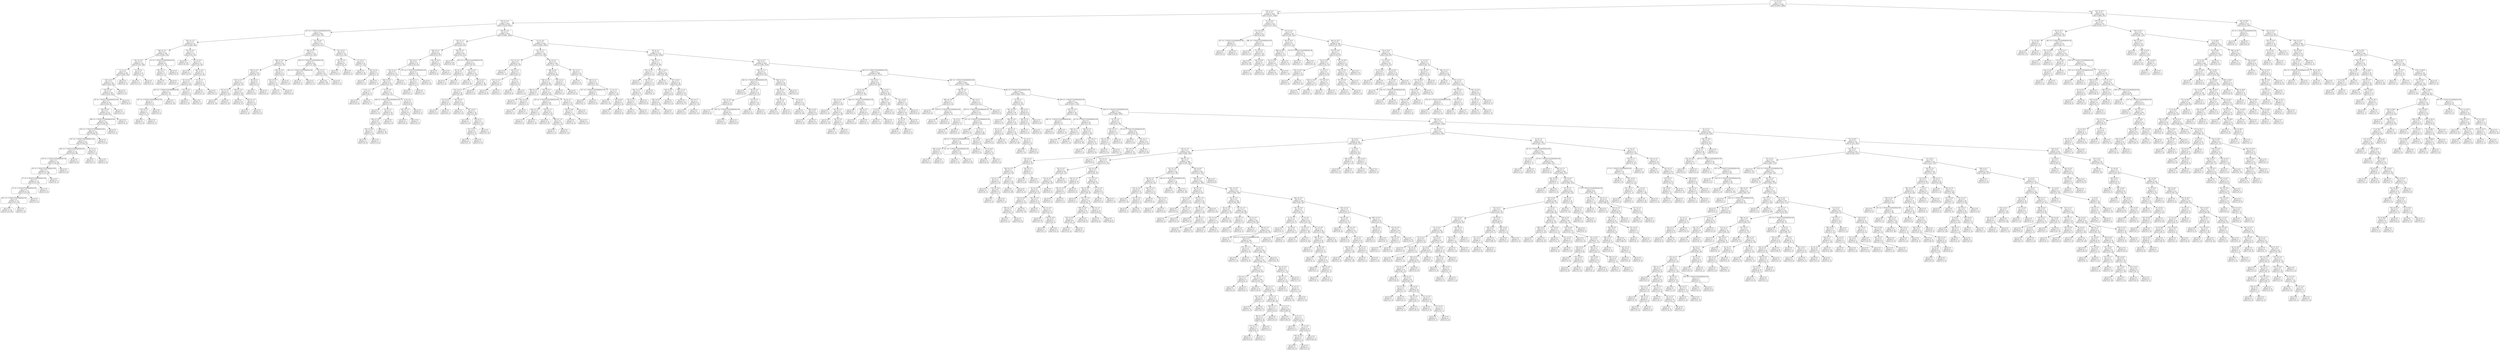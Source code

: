 digraph Tree {
node [shape=box, style="rounded", color="black", fontname=helvetica] ;
edge [fontname=helvetica] ;
0 [label="11 <= 15.5\ngini = 0.5\nsamples = 3678\nvalue = [2843, 2889]"] ;
1 [label="139 <= 12.7\ngini = 0.5\nsamples = 3029\nvalue = [2235, 2508]"] ;
0 -> 1 [labeldistance=2.5, labelangle=45, headlabel="True"] ;
2 [label="163 <= -5.6\ngini = 0.5\nsamples = 2801\nvalue = [2118, 2261]"] ;
1 -> 2 ;
3 [label="225 <= -1.7014117331926443e+38\ngini = 0.5\nsamples = 384\nvalue = [225, 397]"] ;
2 -> 3 ;
4 [label="395 <= -1.0\ngini = 0.5\nsamples = 237\nvalue = [199, 186]"] ;
3 -> 4 ;
5 [label="349 <= -2.5\ngini = 0.5\nsamples = 184\nvalue = [180, 116]"] ;
4 -> 5 ;
6 [label="397 <= -4.0\ngini = 0.5\nsamples = 176\nvalue = [179, 106]"] ;
5 -> 6 ;
7 [label="71 <= 1.4\ngini = 0.5\nsamples = 166\nvalue = [166, 105]"] ;
6 -> 7 ;
8 [label="134 <= 0.3\ngini = 0.5\nsamples = 164\nvalue = [166, 101]"] ;
7 -> 8 ;
9 [label="254 <= -4.0\ngini = 0.5\nsamples = 160\nvalue = [159, 101]"] ;
8 -> 9 ;
10 [label="44 <= -1.7014117331926443e+38\ngini = 0.5\nsamples = 155\nvalue = [159, 95]"] ;
9 -> 10 ;
11 [label="200 <= 0.8\ngini = 0.5\nsamples = 147\nvalue = [148, 95]"] ;
10 -> 11 ;
12 [label="306 <= -1.7014117331926443e+38\ngini = 0.5\nsamples = 146\nvalue = [148, 93]"] ;
11 -> 12 ;
13 [label="220 <= -1.7014117331926443e+38\ngini = 0.5\nsamples = 145\nvalue = [148, 91]"] ;
12 -> 13 ;
14 [label="116 <= -1.7014117331926443e+38\ngini = 0.5\nsamples = 142\nvalue = [144, 91]"] ;
13 -> 14 ;
15 [label="383 <= -1.7014117331926443e+38\ngini = 0.5\nsamples = 139\nvalue = [143, 88]"] ;
14 -> 15 ;
16 [label="138 <= -1.7014117331926443e+38\ngini = 0.5\nsamples = 137\nvalue = [139, 88]"] ;
15 -> 16 ;
17 [label="20 <= -1.7014117331926443e+38\ngini = 0.5\nsamples = 135\nvalue = [137, 88]"] ;
16 -> 17 ;
18 [label="31 <= -1.7014117331926443e+38\ngini = 0.5\nsamples = 133\nvalue = [137, 85]"] ;
17 -> 18 ;
19 [label="35 <= -1.7014117331926443e+38\ngini = 0.5\nsamples = 132\nvalue = [135, 85]"] ;
18 -> 19 ;
20 [label="261 <= -1.7014117331926443e+38\ngini = 0.5\nsamples = 131\nvalue = [133, 85]"] ;
19 -> 20 ;
21 [label="gini = 0.5\nsamples = 130\nvalue = [132, 85]"] ;
20 -> 21 ;
22 [label="gini = 0.0\nsamples = 1\nvalue = [1, 0]"] ;
20 -> 22 ;
23 [label="gini = 0.0\nsamples = 1\nvalue = [2, 0]"] ;
19 -> 23 ;
24 [label="gini = 0.0\nsamples = 1\nvalue = [2, 0]"] ;
18 -> 24 ;
25 [label="gini = 0.0\nsamples = 2\nvalue = [0, 3]"] ;
17 -> 25 ;
26 [label="gini = 0.0\nsamples = 2\nvalue = [2, 0]"] ;
16 -> 26 ;
27 [label="gini = 0.0\nsamples = 2\nvalue = [4, 0]"] ;
15 -> 27 ;
28 [label="32 <= 3.3\ngini = 0.4\nsamples = 3\nvalue = [1, 3]"] ;
14 -> 28 ;
29 [label="gini = 0.0\nsamples = 2\nvalue = [0, 3]"] ;
28 -> 29 ;
30 [label="gini = 0.0\nsamples = 1\nvalue = [1, 0]"] ;
28 -> 30 ;
31 [label="gini = 0.0\nsamples = 3\nvalue = [4, 0]"] ;
13 -> 31 ;
32 [label="gini = 0.0\nsamples = 1\nvalue = [0, 2]"] ;
12 -> 32 ;
33 [label="gini = 0.0\nsamples = 1\nvalue = [0, 2]"] ;
11 -> 33 ;
34 [label="gini = 0.0\nsamples = 8\nvalue = [11, 0]"] ;
10 -> 34 ;
35 [label="gini = 0.0\nsamples = 5\nvalue = [0, 6]"] ;
9 -> 35 ;
36 [label="gini = 0.0\nsamples = 4\nvalue = [7, 0]"] ;
8 -> 36 ;
37 [label="gini = 0.0\nsamples = 2\nvalue = [0, 4]"] ;
7 -> 37 ;
38 [label="15 <= 2.8\ngini = 0.1\nsamples = 10\nvalue = [13, 1]"] ;
6 -> 38 ;
39 [label="gini = 0.0\nsamples = 9\nvalue = [13, 0]"] ;
38 -> 39 ;
40 [label="gini = 0.0\nsamples = 1\nvalue = [0, 1]"] ;
38 -> 40 ;
41 [label="97 <= -1.7014117331926443e+38\ngini = 0.2\nsamples = 8\nvalue = [1, 10]"] ;
5 -> 41 ;
42 [label="293 <= 1.7\ngini = 0.5\nsamples = 2\nvalue = [1, 1]"] ;
41 -> 42 ;
43 [label="gini = 0.0\nsamples = 1\nvalue = [1, 0]"] ;
42 -> 43 ;
44 [label="gini = 0.0\nsamples = 1\nvalue = [0, 1]"] ;
42 -> 44 ;
45 [label="gini = 0.0\nsamples = 6\nvalue = [0, 9]"] ;
41 -> 45 ;
46 [label="351 <= -0.5\ngini = 0.3\nsamples = 53\nvalue = [19, 70]"] ;
4 -> 46 ;
47 [label="gini = 0.0\nsamples = 20\nvalue = [0, 34]"] ;
46 -> 47 ;
48 [label="375 <= -0.4\ngini = 0.5\nsamples = 33\nvalue = [19, 36]"] ;
46 -> 48 ;
49 [label="gini = 0.0\nsamples = 2\nvalue = [4, 0]"] ;
48 -> 49 ;
50 [label="246 <= -0.6\ngini = 0.4\nsamples = 31\nvalue = [15, 36]"] ;
48 -> 50 ;
51 [label="92 <= 2.6\ngini = 0.2\nsamples = 23\nvalue = [4, 34]"] ;
50 -> 51 ;
52 [label="363 <= -1.7014117331926443e+38\ngini = 0.1\nsamples = 18\nvalue = [1, 31]"] ;
51 -> 52 ;
53 [label="197 <= -1.7014117331926443e+38\ngini = 0.2\nsamples = 5\nvalue = [1, 6]"] ;
52 -> 53 ;
54 [label="370 <= 1.2\ngini = 0.5\nsamples = 2\nvalue = [1, 1]"] ;
53 -> 54 ;
55 [label="gini = 0.0\nsamples = 1\nvalue = [1, 0]"] ;
54 -> 55 ;
56 [label="gini = 0.0\nsamples = 1\nvalue = [0, 1]"] ;
54 -> 56 ;
57 [label="gini = 0.0\nsamples = 3\nvalue = [0, 5]"] ;
53 -> 57 ;
58 [label="gini = 0.0\nsamples = 13\nvalue = [0, 25]"] ;
52 -> 58 ;
59 [label="233 <= 4.1\ngini = 0.5\nsamples = 5\nvalue = [3, 3]"] ;
51 -> 59 ;
60 [label="gini = 0.0\nsamples = 3\nvalue = [3, 0]"] ;
59 -> 60 ;
61 [label="gini = 0.0\nsamples = 2\nvalue = [0, 3]"] ;
59 -> 61 ;
62 [label="51 <= 1.7\ngini = 0.3\nsamples = 8\nvalue = [11, 2]"] ;
50 -> 62 ;
63 [label="gini = 0.0\nsamples = 6\nvalue = [11, 0]"] ;
62 -> 63 ;
64 [label="gini = 0.0\nsamples = 2\nvalue = [0, 2]"] ;
62 -> 64 ;
65 [label="123 <= 0.8\ngini = 0.2\nsamples = 147\nvalue = [26, 211]"] ;
3 -> 65 ;
66 [label="288 <= -0.7\ngini = 0.1\nsamples = 121\nvalue = [15, 185]"] ;
65 -> 66 ;
67 [label="308 <= -0.9\ngini = 0.2\nsamples = 56\nvalue = [12, 76]"] ;
66 -> 67 ;
68 [label="340 <= -0.5\ngini = 0.1\nsamples = 48\nvalue = [6, 72]"] ;
67 -> 68 ;
69 [label="318 <= -4.7\ngini = 0.1\nsamples = 45\nvalue = [4, 70]"] ;
68 -> 69 ;
70 [label="85 <= -5.4\ngini = 0.4\nsamples = 9\nvalue = [3, 10]"] ;
69 -> 70 ;
71 [label="gini = 0.0\nsamples = 7\nvalue = [0, 10]"] ;
70 -> 71 ;
72 [label="gini = 0.0\nsamples = 2\nvalue = [3, 0]"] ;
70 -> 72 ;
73 [label="364 <= -2.6\ngini = 0.0\nsamples = 36\nvalue = [1, 60]"] ;
69 -> 73 ;
74 [label="gini = 0.0\nsamples = 30\nvalue = [0, 51]"] ;
73 -> 74 ;
75 [label="364 <= -1.5\ngini = 0.2\nsamples = 6\nvalue = [1, 9]"] ;
73 -> 75 ;
76 [label="gini = 0.0\nsamples = 1\nvalue = [1, 0]"] ;
75 -> 76 ;
77 [label="gini = 0.0\nsamples = 5\nvalue = [0, 9]"] ;
75 -> 77 ;
78 [label="68 <= 0.1\ngini = 0.5\nsamples = 3\nvalue = [2, 2]"] ;
68 -> 78 ;
79 [label="gini = 0.0\nsamples = 2\nvalue = [2, 0]"] ;
78 -> 79 ;
80 [label="gini = 0.0\nsamples = 1\nvalue = [0, 2]"] ;
78 -> 80 ;
81 [label="283 <= -3.8\ngini = 0.5\nsamples = 8\nvalue = [6, 4]"] ;
67 -> 81 ;
82 [label="256 <= -0.7\ngini = 0.3\nsamples = 4\nvalue = [1, 4]"] ;
81 -> 82 ;
83 [label="gini = 0.0\nsamples = 1\nvalue = [1, 0]"] ;
82 -> 83 ;
84 [label="gini = 0.0\nsamples = 3\nvalue = [0, 4]"] ;
82 -> 84 ;
85 [label="gini = 0.0\nsamples = 4\nvalue = [5, 0]"] ;
81 -> 85 ;
86 [label="244 <= -1.7014117331926443e+38\ngini = 0.1\nsamples = 65\nvalue = [3, 109]"] ;
66 -> 86 ;
87 [label="362 <= -1.7014117331926443e+38\ngini = 0.5\nsamples = 4\nvalue = [2, 2]"] ;
86 -> 87 ;
88 [label="gini = 0.0\nsamples = 2\nvalue = [0, 2]"] ;
87 -> 88 ;
89 [label="gini = 0.0\nsamples = 2\nvalue = [2, 0]"] ;
87 -> 89 ;
90 [label="45 <= 7.2\ngini = 0.0\nsamples = 61\nvalue = [1, 107]"] ;
86 -> 90 ;
91 [label="gini = 0.0\nsamples = 60\nvalue = [0, 107]"] ;
90 -> 91 ;
92 [label="gini = 0.0\nsamples = 1\nvalue = [1, 0]"] ;
90 -> 92 ;
93 [label="351 <= 0.5\ngini = 0.4\nsamples = 26\nvalue = [11, 26]"] ;
65 -> 93 ;
94 [label="107 <= 1.9\ngini = 0.2\nsamples = 4\nvalue = [10, 1]"] ;
93 -> 94 ;
95 [label="gini = 0.0\nsamples = 3\nvalue = [10, 0]"] ;
94 -> 95 ;
96 [label="gini = 0.0\nsamples = 1\nvalue = [0, 1]"] ;
94 -> 96 ;
97 [label="177 <= 2.1\ngini = 0.1\nsamples = 22\nvalue = [1, 25]"] ;
93 -> 97 ;
98 [label="gini = 0.0\nsamples = 16\nvalue = [0, 18]"] ;
97 -> 98 ;
99 [label="254 <= 2.6\ngini = 0.2\nsamples = 6\nvalue = [1, 7]"] ;
97 -> 99 ;
100 [label="gini = 0.0\nsamples = 1\nvalue = [1, 0]"] ;
99 -> 100 ;
101 [label="gini = 0.0\nsamples = 5\nvalue = [0, 7]"] ;
99 -> 101 ;
102 [label="199 <= -5.6\ngini = 0.5\nsamples = 2417\nvalue = [1893, 1864]"] ;
2 -> 102 ;
103 [label="136 <= -1.5\ngini = 0.3\nsamples = 171\nvalue = [59, 210]"] ;
102 -> 103 ;
104 [label="284 <= 5.2\ngini = 0.4\nsamples = 83\nvalue = [43, 87]"] ;
103 -> 104 ;
105 [label="356 <= 0.1\ngini = 0.4\nsamples = 74\nvalue = [34, 85]"] ;
104 -> 105 ;
106 [label="354 <= -0.2\ngini = 0.5\nsamples = 51\nvalue = [33, 52]"] ;
105 -> 106 ;
107 [label="286 <= -5.6\ngini = 0.4\nsamples = 44\nvalue = [21, 52]"] ;
106 -> 107 ;
108 [label="0 <= -1.3\ngini = 0.5\nsamples = 11\nvalue = [10, 7]"] ;
107 -> 108 ;
109 [label="gini = 0.0\nsamples = 6\nvalue = [10, 0]"] ;
108 -> 109 ;
110 [label="gini = 0.0\nsamples = 5\nvalue = [0, 7]"] ;
108 -> 110 ;
111 [label="13 <= -1.9\ngini = 0.3\nsamples = 33\nvalue = [11, 45]"] ;
107 -> 111 ;
112 [label="264 <= -1.7014117331926443e+38\ngini = 0.1\nsamples = 25\nvalue = [3, 41]"] ;
111 -> 112 ;
113 [label="gini = 0.0\nsamples = 1\nvalue = [1, 0]"] ;
112 -> 113 ;
114 [label="52 <= -1.1\ngini = 0.1\nsamples = 24\nvalue = [2, 41]"] ;
112 -> 114 ;
115 [label="286 <= -4.0\ngini = 0.0\nsamples = 23\nvalue = [1, 41]"] ;
114 -> 115 ;
116 [label="264 <= -4.6\ngini = 0.2\nsamples = 5\nvalue = [1, 6]"] ;
115 -> 116 ;
117 [label="gini = 0.0\nsamples = 4\nvalue = [0, 6]"] ;
116 -> 117 ;
118 [label="gini = 0.0\nsamples = 1\nvalue = [1, 0]"] ;
116 -> 118 ;
119 [label="gini = 0.0\nsamples = 18\nvalue = [0, 35]"] ;
115 -> 119 ;
120 [label="gini = 0.0\nsamples = 1\nvalue = [1, 0]"] ;
114 -> 120 ;
121 [label="6 <= -0.5\ngini = 0.4\nsamples = 8\nvalue = [8, 4]"] ;
111 -> 121 ;
122 [label="295 <= -1.7\ngini = 0.2\nsamples = 6\nvalue = [8, 1]"] ;
121 -> 122 ;
123 [label="gini = 0.0\nsamples = 5\nvalue = [8, 0]"] ;
122 -> 123 ;
124 [label="gini = 0.0\nsamples = 1\nvalue = [0, 1]"] ;
122 -> 124 ;
125 [label="gini = 0.0\nsamples = 2\nvalue = [0, 3]"] ;
121 -> 125 ;
126 [label="gini = 0.0\nsamples = 7\nvalue = [12, 0]"] ;
106 -> 126 ;
127 [label="275 <= -1.7014117331926443e+38\ngini = 0.1\nsamples = 23\nvalue = [1, 33]"] ;
105 -> 127 ;
128 [label="314 <= 1.1\ngini = 0.5\nsamples = 2\nvalue = [1, 1]"] ;
127 -> 128 ;
129 [label="gini = 0.0\nsamples = 1\nvalue = [0, 1]"] ;
128 -> 129 ;
130 [label="gini = 0.0\nsamples = 1\nvalue = [1, 0]"] ;
128 -> 130 ;
131 [label="gini = 0.0\nsamples = 21\nvalue = [0, 32]"] ;
127 -> 131 ;
132 [label="341 <= 16.3\ngini = 0.3\nsamples = 9\nvalue = [9, 2]"] ;
104 -> 132 ;
133 [label="gini = 0.0\nsamples = 7\nvalue = [9, 0]"] ;
132 -> 133 ;
134 [label="gini = 0.0\nsamples = 2\nvalue = [0, 2]"] ;
132 -> 134 ;
135 [label="106 <= -0.7\ngini = 0.2\nsamples = 88\nvalue = [16, 123]"] ;
103 -> 135 ;
136 [label="gini = 0.0\nsamples = 29\nvalue = [0, 56]"] ;
135 -> 136 ;
137 [label="251 <= -1.7014117331926443e+38\ngini = 0.3\nsamples = 59\nvalue = [16, 67]"] ;
135 -> 137 ;
138 [label="49 <= -0.5\ngini = 0.5\nsamples = 6\nvalue = [5, 3]"] ;
137 -> 138 ;
139 [label="gini = 0.0\nsamples = 3\nvalue = [5, 0]"] ;
138 -> 139 ;
140 [label="gini = 0.0\nsamples = 3\nvalue = [0, 3]"] ;
138 -> 140 ;
141 [label="347 <= -0.5\ngini = 0.3\nsamples = 53\nvalue = [11, 64]"] ;
137 -> 141 ;
142 [label="gini = 0.0\nsamples = 17\nvalue = [0, 26]"] ;
141 -> 142 ;
143 [label="18 <= 10.7\ngini = 0.3\nsamples = 36\nvalue = [11, 38]"] ;
141 -> 143 ;
144 [label="143 <= -0.4\ngini = 0.3\nsamples = 34\nvalue = [8, 38]"] ;
143 -> 144 ;
145 [label="373 <= 4.4\ngini = 0.4\nsamples = 4\nvalue = [4, 2]"] ;
144 -> 145 ;
146 [label="gini = 0.0\nsamples = 3\nvalue = [4, 0]"] ;
145 -> 146 ;
147 [label="gini = 0.0\nsamples = 1\nvalue = [0, 2]"] ;
145 -> 147 ;
148 [label="297 <= 0.5\ngini = 0.2\nsamples = 30\nvalue = [4, 36]"] ;
144 -> 148 ;
149 [label="gini = 0.0\nsamples = 12\nvalue = [0, 17]"] ;
148 -> 149 ;
150 [label="297 <= 0.7\ngini = 0.3\nsamples = 18\nvalue = [4, 19]"] ;
148 -> 150 ;
151 [label="gini = 0.0\nsamples = 1\nvalue = [1, 0]"] ;
150 -> 151 ;
152 [label="318 <= 3.1\ngini = 0.2\nsamples = 17\nvalue = [3, 19]"] ;
150 -> 152 ;
153 [label="317 <= 2.7\ngini = 0.4\nsamples = 8\nvalue = [3, 7]"] ;
152 -> 153 ;
154 [label="gini = 0.0\nsamples = 6\nvalue = [0, 7]"] ;
153 -> 154 ;
155 [label="gini = 0.0\nsamples = 2\nvalue = [3, 0]"] ;
153 -> 155 ;
156 [label="gini = 0.0\nsamples = 9\nvalue = [0, 12]"] ;
152 -> 156 ;
157 [label="gini = 0.0\nsamples = 2\nvalue = [3, 0]"] ;
143 -> 157 ;
158 [label="25 <= -4.9\ngini = 0.5\nsamples = 2246\nvalue = [1834, 1654]"] ;
102 -> 158 ;
159 [label="311 <= -5.1\ngini = 0.4\nsamples = 130\nvalue = [51, 148]"] ;
158 -> 159 ;
160 [label="213 <= -5.8\ngini = 0.5\nsamples = 24\nvalue = [20, 16]"] ;
159 -> 160 ;
161 [label="gini = 0.0\nsamples = 7\nvalue = [0, 11]"] ;
160 -> 161 ;
162 [label="86 <= -5.2\ngini = 0.3\nsamples = 17\nvalue = [20, 5]"] ;
160 -> 162 ;
163 [label="271 <= -2.9\ngini = 0.1\nsamples = 13\nvalue = [18, 1]"] ;
162 -> 163 ;
164 [label="gini = 0.0\nsamples = 12\nvalue = [18, 0]"] ;
163 -> 164 ;
165 [label="gini = 0.0\nsamples = 1\nvalue = [0, 1]"] ;
163 -> 165 ;
166 [label="8 <= 1.5\ngini = 0.4\nsamples = 4\nvalue = [2, 4]"] ;
162 -> 166 ;
167 [label="gini = 0.0\nsamples = 3\nvalue = [0, 4]"] ;
166 -> 167 ;
168 [label="gini = 0.0\nsamples = 1\nvalue = [2, 0]"] ;
166 -> 168 ;
169 [label="40 <= -0.2\ngini = 0.3\nsamples = 106\nvalue = [31, 132]"] ;
159 -> 169 ;
170 [label="288 <= 0.9\ngini = 0.4\nsamples = 53\nvalue = [26, 60]"] ;
169 -> 170 ;
171 [label="108 <= -5.2\ngini = 0.3\nsamples = 46\nvalue = [16, 59]"] ;
170 -> 171 ;
172 [label="398 <= -2.2\ngini = 0.4\nsamples = 7\nvalue = [7, 3]"] ;
171 -> 172 ;
173 [label="gini = 0.0\nsamples = 4\nvalue = [6, 0]"] ;
172 -> 173 ;
174 [label="267 <= -0.6\ngini = 0.4\nsamples = 3\nvalue = [1, 3]"] ;
172 -> 174 ;
175 [label="gini = 0.0\nsamples = 2\nvalue = [0, 3]"] ;
174 -> 175 ;
176 [label="gini = 0.0\nsamples = 1\nvalue = [1, 0]"] ;
174 -> 176 ;
177 [label="130 <= -0.3\ngini = 0.2\nsamples = 39\nvalue = [9, 56]"] ;
171 -> 177 ;
178 [label="118 <= -1.7014117331926443e+38\ngini = 0.1\nsamples = 29\nvalue = [2, 45]"] ;
177 -> 178 ;
179 [label="182 <= -1.2\ngini = 0.4\nsamples = 2\nvalue = [1, 2]"] ;
178 -> 179 ;
180 [label="gini = 0.0\nsamples = 1\nvalue = [0, 2]"] ;
179 -> 180 ;
181 [label="gini = 0.0\nsamples = 1\nvalue = [1, 0]"] ;
179 -> 181 ;
182 [label="378 <= -1.7\ngini = 0.0\nsamples = 27\nvalue = [1, 43]"] ;
178 -> 182 ;
183 [label="gini = 0.0\nsamples = 19\nvalue = [0, 31]"] ;
182 -> 183 ;
184 [label="389 <= -1.4\ngini = 0.1\nsamples = 8\nvalue = [1, 12]"] ;
182 -> 184 ;
185 [label="gini = 0.0\nsamples = 1\nvalue = [1, 0]"] ;
184 -> 185 ;
186 [label="gini = 0.0\nsamples = 7\nvalue = [0, 12]"] ;
184 -> 186 ;
187 [label="44 <= -1.3\ngini = 0.5\nsamples = 10\nvalue = [7, 11]"] ;
177 -> 187 ;
188 [label="350 <= -0.8\ngini = 0.3\nsamples = 7\nvalue = [2, 11]"] ;
187 -> 188 ;
189 [label="gini = 0.0\nsamples = 1\nvalue = [2, 0]"] ;
188 -> 189 ;
190 [label="gini = 0.0\nsamples = 6\nvalue = [0, 11]"] ;
188 -> 190 ;
191 [label="gini = 0.0\nsamples = 3\nvalue = [5, 0]"] ;
187 -> 191 ;
192 [label="151 <= 1.4\ngini = 0.2\nsamples = 7\nvalue = [10, 1]"] ;
170 -> 192 ;
193 [label="gini = 0.0\nsamples = 1\nvalue = [0, 1]"] ;
192 -> 193 ;
194 [label="gini = 0.0\nsamples = 6\nvalue = [10, 0]"] ;
192 -> 194 ;
195 [label="122 <= 2.7\ngini = 0.1\nsamples = 53\nvalue = [5, 72]"] ;
169 -> 195 ;
196 [label="gini = 0.0\nsamples = 37\nvalue = [0, 57]"] ;
195 -> 196 ;
197 [label="169 <= 3.1\ngini = 0.4\nsamples = 16\nvalue = [5, 15]"] ;
195 -> 197 ;
198 [label="357 <= -1.7014117331926443e+38\ngini = 0.3\nsamples = 3\nvalue = [4, 1]"] ;
197 -> 198 ;
199 [label="gini = 0.0\nsamples = 1\nvalue = [0, 1]"] ;
198 -> 199 ;
200 [label="gini = 0.0\nsamples = 2\nvalue = [4, 0]"] ;
198 -> 200 ;
201 [label="77 <= 7.0\ngini = 0.1\nsamples = 13\nvalue = [1, 14]"] ;
197 -> 201 ;
202 [label="gini = 0.0\nsamples = 9\nvalue = [0, 10]"] ;
201 -> 202 ;
203 [label="120 <= 8.4\ngini = 0.3\nsamples = 4\nvalue = [1, 4]"] ;
201 -> 203 ;
204 [label="gini = 0.0\nsamples = 1\nvalue = [1, 0]"] ;
203 -> 204 ;
205 [label="gini = 0.0\nsamples = 3\nvalue = [0, 4]"] ;
203 -> 205 ;
206 [label="78 <= -5.2\ngini = 0.5\nsamples = 2116\nvalue = [1783, 1506]"] ;
158 -> 206 ;
207 [label="190 <= -1.5\ngini = 0.3\nsamples = 72\nvalue = [19, 96]"] ;
206 -> 207 ;
208 [label="293 <= -4.3\ngini = 0.5\nsamples = 13\nvalue = [11, 6]"] ;
207 -> 208 ;
209 [label="gini = 0.0\nsamples = 3\nvalue = [0, 4]"] ;
208 -> 209 ;
210 [label="48 <= -1.5\ngini = 0.3\nsamples = 10\nvalue = [11, 2]"] ;
208 -> 210 ;
211 [label="381 <= -2.7\ngini = 0.2\nsamples = 9\nvalue = [11, 1]"] ;
210 -> 211 ;
212 [label="40 <= -3.3\ngini = 0.4\nsamples = 3\nvalue = [2, 1]"] ;
211 -> 212 ;
213 [label="gini = 0.0\nsamples = 2\nvalue = [2, 0]"] ;
212 -> 213 ;
214 [label="gini = 0.0\nsamples = 1\nvalue = [0, 1]"] ;
212 -> 214 ;
215 [label="gini = 0.0\nsamples = 6\nvalue = [9, 0]"] ;
211 -> 215 ;
216 [label="gini = 0.0\nsamples = 1\nvalue = [0, 1]"] ;
210 -> 216 ;
217 [label="341 <= -0.4\ngini = 0.1\nsamples = 59\nvalue = [8, 90]"] ;
207 -> 217 ;
218 [label="gini = 0.0\nsamples = 23\nvalue = [0, 45]"] ;
217 -> 218 ;
219 [label="357 <= 0.6\ngini = 0.3\nsamples = 36\nvalue = [8, 45]"] ;
217 -> 219 ;
220 [label="195 <= 0.1\ngini = 0.5\nsamples = 11\nvalue = [6, 8]"] ;
219 -> 220 ;
221 [label="190 <= 0.6\ngini = 0.2\nsamples = 6\nvalue = [1, 8]"] ;
220 -> 221 ;
222 [label="gini = 0.0\nsamples = 5\nvalue = [0, 8]"] ;
221 -> 222 ;
223 [label="gini = 0.0\nsamples = 1\nvalue = [1, 0]"] ;
221 -> 223 ;
224 [label="gini = 0.0\nsamples = 5\nvalue = [5, 0]"] ;
220 -> 224 ;
225 [label="381 <= 3.9\ngini = 0.1\nsamples = 25\nvalue = [2, 37]"] ;
219 -> 225 ;
226 [label="gini = 0.0\nsamples = 16\nvalue = [0, 27]"] ;
225 -> 226 ;
227 [label="103 <= 7.7\ngini = 0.3\nsamples = 9\nvalue = [2, 10]"] ;
225 -> 227 ;
228 [label="gini = 0.0\nsamples = 2\nvalue = [2, 0]"] ;
227 -> 228 ;
229 [label="gini = 0.0\nsamples = 7\nvalue = [0, 10]"] ;
227 -> 229 ;
230 [label="293 <= -5.2\ngini = 0.5\nsamples = 2044\nvalue = [1764, 1410]"] ;
206 -> 230 ;
231 [label="265 <= -1.3\ngini = 0.3\nsamples = 82\nvalue = [27, 93]"] ;
230 -> 231 ;
232 [label="236 <= -1.7014117331926443e+38\ngini = 0.5\nsamples = 33\nvalue = [19, 31]"] ;
231 -> 232 ;
233 [label="gini = 0.0\nsamples = 4\nvalue = [9, 0]"] ;
232 -> 233 ;
234 [label="58 <= -2.9\ngini = 0.4\nsamples = 29\nvalue = [10, 31]"] ;
232 -> 234 ;
235 [label="192 <= -4.8\ngini = 0.5\nsamples = 10\nvalue = [8, 6]"] ;
234 -> 235 ;
236 [label="gini = 0.0\nsamples = 2\nvalue = [0, 4]"] ;
235 -> 236 ;
237 [label="397 <= -1.7014117331926443e+38\ngini = 0.3\nsamples = 8\nvalue = [8, 2]"] ;
235 -> 237 ;
238 [label="gini = 0.0\nsamples = 2\nvalue = [0, 2]"] ;
237 -> 238 ;
239 [label="gini = 0.0\nsamples = 6\nvalue = [8, 0]"] ;
237 -> 239 ;
240 [label="173 <= 3.5\ngini = 0.1\nsamples = 19\nvalue = [2, 25]"] ;
234 -> 240 ;
241 [label="gini = 0.0\nsamples = 17\nvalue = [0, 25]"] ;
240 -> 241 ;
242 [label="gini = 0.0\nsamples = 2\nvalue = [2, 0]"] ;
240 -> 242 ;
243 [label="396 <= 11.4\ngini = 0.2\nsamples = 49\nvalue = [8, 62]"] ;
231 -> 243 ;
244 [label="106 <= 0.0\ngini = 0.2\nsamples = 47\nvalue = [6, 62]"] ;
243 -> 244 ;
245 [label="334 <= -0.2\ngini = 0.4\nsamples = 12\nvalue = [4, 10]"] ;
244 -> 245 ;
246 [label="gini = 0.0\nsamples = 8\nvalue = [0, 10]"] ;
245 -> 246 ;
247 [label="gini = 0.0\nsamples = 4\nvalue = [4, 0]"] ;
245 -> 247 ;
248 [label="54 <= 4.6\ngini = 0.1\nsamples = 35\nvalue = [2, 52]"] ;
244 -> 248 ;
249 [label="gini = 0.0\nsamples = 27\nvalue = [0, 46]"] ;
248 -> 249 ;
250 [label="386 <= 9.0\ngini = 0.4\nsamples = 8\nvalue = [2, 6]"] ;
248 -> 250 ;
251 [label="gini = 0.0\nsamples = 2\nvalue = [2, 0]"] ;
250 -> 251 ;
252 [label="gini = 0.0\nsamples = 6\nvalue = [0, 6]"] ;
250 -> 252 ;
253 [label="gini = 0.0\nsamples = 2\nvalue = [2, 0]"] ;
243 -> 253 ;
254 [label="340 <= -1.7014117331926443e+38\ngini = 0.5\nsamples = 1962\nvalue = [1737, 1317]"] ;
230 -> 254 ;
255 [label="312 <= 0.1\ngini = 0.4\nsamples = 67\nvalue = [25, 69]"] ;
254 -> 255 ;
256 [label="15 <= -0.6\ngini = 0.5\nsamples = 24\nvalue = [17, 20]"] ;
255 -> 256 ;
257 [label="346 <= -4.6\ngini = 0.2\nsamples = 15\nvalue = [3, 18]"] ;
256 -> 257 ;
258 [label="gini = 0.0\nsamples = 1\nvalue = [1, 0]"] ;
257 -> 258 ;
259 [label="167 <= -1.2\ngini = 0.2\nsamples = 14\nvalue = [2, 18]"] ;
257 -> 259 ;
260 [label="gini = 0.0\nsamples = 10\nvalue = [0, 16]"] ;
259 -> 260 ;
261 [label="28 <= -0.9\ngini = 0.5\nsamples = 4\nvalue = [2, 2]"] ;
259 -> 261 ;
262 [label="gini = 0.0\nsamples = 2\nvalue = [2, 0]"] ;
261 -> 262 ;
263 [label="gini = 0.0\nsamples = 2\nvalue = [0, 2]"] ;
261 -> 263 ;
264 [label="168 <= -1.7014117331926443e+38\ngini = 0.2\nsamples = 9\nvalue = [14, 2]"] ;
256 -> 264 ;
265 [label="gini = 0.0\nsamples = 1\nvalue = [0, 1]"] ;
264 -> 265 ;
266 [label="108 <= 3.6\ngini = 0.1\nsamples = 8\nvalue = [14, 1]"] ;
264 -> 266 ;
267 [label="gini = 0.0\nsamples = 7\nvalue = [14, 0]"] ;
266 -> 267 ;
268 [label="gini = 0.0\nsamples = 1\nvalue = [0, 1]"] ;
266 -> 268 ;
269 [label="84 <= 2.6\ngini = 0.2\nsamples = 43\nvalue = [8, 49]"] ;
255 -> 269 ;
270 [label="359 <= 0.6\ngini = 0.1\nsamples = 26\nvalue = [1, 36]"] ;
269 -> 270 ;
271 [label="5 <= 0.5\ngini = 0.4\nsamples = 3\nvalue = [1, 2]"] ;
270 -> 271 ;
272 [label="gini = 0.0\nsamples = 1\nvalue = [1, 0]"] ;
271 -> 272 ;
273 [label="gini = 0.0\nsamples = 2\nvalue = [0, 2]"] ;
271 -> 273 ;
274 [label="gini = 0.0\nsamples = 23\nvalue = [0, 34]"] ;
270 -> 274 ;
275 [label="321 <= 6.0\ngini = 0.5\nsamples = 17\nvalue = [7, 13]"] ;
269 -> 275 ;
276 [label="373 <= 3.1\ngini = 0.5\nsamples = 10\nvalue = [7, 4]"] ;
275 -> 276 ;
277 [label="43 <= 2.8\ngini = 0.3\nsamples = 4\nvalue = [1, 4]"] ;
276 -> 277 ;
278 [label="gini = 0.0\nsamples = 1\nvalue = [1, 0]"] ;
277 -> 278 ;
279 [label="gini = 0.0\nsamples = 3\nvalue = [0, 4]"] ;
277 -> 279 ;
280 [label="gini = 0.0\nsamples = 6\nvalue = [6, 0]"] ;
276 -> 280 ;
281 [label="gini = 0.0\nsamples = 7\nvalue = [0, 9]"] ;
275 -> 281 ;
282 [label="382 <= -1.7014117331926443e+38\ngini = 0.5\nsamples = 1895\nvalue = [1712, 1248]"] ;
254 -> 282 ;
283 [label="248 <= -2.6\ngini = 0.4\nsamples = 59\nvalue = [27, 67]"] ;
282 -> 283 ;
284 [label="384 <= -3.6\ngini = 0.5\nsamples = 12\nvalue = [11, 6]"] ;
283 -> 284 ;
285 [label="gini = 0.0\nsamples = 6\nvalue = [10, 0]"] ;
284 -> 285 ;
286 [label="278 <= -1.7014117331926443e+38\ngini = 0.2\nsamples = 6\nvalue = [1, 6]"] ;
284 -> 286 ;
287 [label="gini = 0.0\nsamples = 1\nvalue = [1, 0]"] ;
286 -> 287 ;
288 [label="gini = 0.0\nsamples = 5\nvalue = [0, 6]"] ;
286 -> 288 ;
289 [label="383 <= 2.1\ngini = 0.3\nsamples = 47\nvalue = [16, 61]"] ;
283 -> 289 ;
290 [label="326 <= -1.7014117331926443e+38\ngini = 0.3\nsamples = 45\nvalue = [12, 61]"] ;
289 -> 290 ;
291 [label="58 <= 0.1\ngini = 0.3\nsamples = 3\nvalue = [5, 1]"] ;
290 -> 291 ;
292 [label="gini = 0.0\nsamples = 2\nvalue = [5, 0]"] ;
291 -> 292 ;
293 [label="gini = 0.0\nsamples = 1\nvalue = [0, 1]"] ;
291 -> 293 ;
294 [label="221 <= -1.7014117331926443e+38\ngini = 0.2\nsamples = 42\nvalue = [7, 60]"] ;
290 -> 294 ;
295 [label="gini = 0.0\nsamples = 2\nvalue = [2, 0]"] ;
294 -> 295 ;
296 [label="27 <= 6.1\ngini = 0.1\nsamples = 40\nvalue = [5, 60]"] ;
294 -> 296 ;
297 [label="260 <= -1.7014117331926443e+38\ngini = 0.1\nsamples = 34\nvalue = [2, 56]"] ;
296 -> 297 ;
298 [label="285 <= 0.6\ngini = 0.5\nsamples = 2\nvalue = [1, 1]"] ;
297 -> 298 ;
299 [label="gini = 0.0\nsamples = 1\nvalue = [0, 1]"] ;
298 -> 299 ;
300 [label="gini = 0.0\nsamples = 1\nvalue = [1, 0]"] ;
298 -> 300 ;
301 [label="81 <= -1.7014117331926443e+38\ngini = 0.0\nsamples = 32\nvalue = [1, 55]"] ;
297 -> 301 ;
302 [label="gini = 0.0\nsamples = 1\nvalue = [1, 0]"] ;
301 -> 302 ;
303 [label="gini = 0.0\nsamples = 31\nvalue = [0, 55]"] ;
301 -> 303 ;
304 [label="93 <= 6.9\ngini = 0.5\nsamples = 6\nvalue = [3, 4]"] ;
296 -> 304 ;
305 [label="gini = 0.0\nsamples = 1\nvalue = [2, 0]"] ;
304 -> 305 ;
306 [label="61 <= 10.4\ngini = 0.3\nsamples = 5\nvalue = [1, 4]"] ;
304 -> 306 ;
307 [label="gini = 0.0\nsamples = 4\nvalue = [0, 4]"] ;
306 -> 307 ;
308 [label="gini = 0.0\nsamples = 1\nvalue = [1, 0]"] ;
306 -> 308 ;
309 [label="gini = 0.0\nsamples = 2\nvalue = [4, 0]"] ;
289 -> 309 ;
310 [label="60 <= -1.7014117331926443e+38\ngini = 0.5\nsamples = 1836\nvalue = [1685, 1181]"] ;
282 -> 310 ;
311 [label="33 <= 1.5\ngini = 0.3\nsamples = 38\nvalue = [10, 45]"] ;
310 -> 311 ;
312 [label="341 <= -4.9\ngini = 0.2\nsamples = 30\nvalue = [4, 41]"] ;
311 -> 312 ;
313 [label="gini = 0.0\nsamples = 1\nvalue = [1, 0]"] ;
312 -> 313 ;
314 [label="364 <= -0.5\ngini = 0.1\nsamples = 29\nvalue = [3, 41]"] ;
312 -> 314 ;
315 [label="85 <= -1.2\ngini = 0.4\nsamples = 7\nvalue = [2, 6]"] ;
314 -> 315 ;
316 [label="gini = 0.0\nsamples = 5\nvalue = [0, 6]"] ;
315 -> 316 ;
317 [label="gini = 0.0\nsamples = 2\nvalue = [2, 0]"] ;
315 -> 317 ;
318 [label="49 <= 1.4\ngini = 0.1\nsamples = 22\nvalue = [1, 35]"] ;
314 -> 318 ;
319 [label="gini = 0.0\nsamples = 17\nvalue = [0, 29]"] ;
318 -> 319 ;
320 [label="10 <= 3.1\ngini = 0.2\nsamples = 5\nvalue = [1, 6]"] ;
318 -> 320 ;
321 [label="gini = 0.0\nsamples = 1\nvalue = [1, 0]"] ;
320 -> 321 ;
322 [label="gini = 0.0\nsamples = 4\nvalue = [0, 6]"] ;
320 -> 322 ;
323 [label="318 <= 5.7\ngini = 0.5\nsamples = 8\nvalue = [6, 4]"] ;
311 -> 323 ;
324 [label="199 <= 3.0\ngini = 0.4\nsamples = 5\nvalue = [2, 4]"] ;
323 -> 324 ;
325 [label="gini = 0.0\nsamples = 1\nvalue = [2, 0]"] ;
324 -> 325 ;
326 [label="gini = 0.0\nsamples = 4\nvalue = [0, 4]"] ;
324 -> 326 ;
327 [label="gini = 0.0\nsamples = 3\nvalue = [4, 0]"] ;
323 -> 327 ;
328 [label="300 <= -1.7014117331926443e+38\ngini = 0.5\nsamples = 1798\nvalue = [1675, 1136]"] ;
310 -> 328 ;
329 [label="322 <= -1.9\ngini = 0.2\nsamples = 34\nvalue = [7, 46]"] ;
328 -> 329 ;
330 [label="189 <= -1.7014117331926443e+38\ngini = 0.5\nsamples = 5\nvalue = [5, 4]"] ;
329 -> 330 ;
331 [label="gini = 0.0\nsamples = 2\nvalue = [0, 4]"] ;
330 -> 331 ;
332 [label="gini = 0.0\nsamples = 3\nvalue = [5, 0]"] ;
330 -> 332 ;
333 [label="62 <= -1.7014117331926443e+38\ngini = 0.1\nsamples = 29\nvalue = [2, 42]"] ;
329 -> 333 ;
334 [label="199 <= 1.7\ngini = 0.4\nsamples = 4\nvalue = [1, 3]"] ;
333 -> 334 ;
335 [label="gini = 0.0\nsamples = 3\nvalue = [0, 3]"] ;
334 -> 335 ;
336 [label="gini = 0.0\nsamples = 1\nvalue = [1, 0]"] ;
334 -> 336 ;
337 [label="280 <= 3.8\ngini = 0.0\nsamples = 25\nvalue = [1, 39]"] ;
333 -> 337 ;
338 [label="gini = 0.0\nsamples = 19\nvalue = [0, 30]"] ;
337 -> 338 ;
339 [label="217 <= 2.7\ngini = 0.2\nsamples = 6\nvalue = [1, 9]"] ;
337 -> 339 ;
340 [label="gini = 0.0\nsamples = 1\nvalue = [1, 0]"] ;
339 -> 340 ;
341 [label="gini = 0.0\nsamples = 5\nvalue = [0, 9]"] ;
339 -> 341 ;
342 [label="109 <= -1.7014117331926443e+38\ngini = 0.5\nsamples = 1764\nvalue = [1668, 1090]"] ;
328 -> 342 ;
343 [label="42 <= -3.0\ngini = 0.4\nsamples = 51\nvalue = [23, 54]"] ;
342 -> 343 ;
344 [label="120 <= -3.1\ngini = 0.2\nsamples = 6\nvalue = [7, 1]"] ;
343 -> 344 ;
345 [label="310 <= -3.8\ngini = 0.4\nsamples = 3\nvalue = [2, 1]"] ;
344 -> 345 ;
346 [label="gini = 0.0\nsamples = 2\nvalue = [2, 0]"] ;
345 -> 346 ;
347 [label="gini = 0.0\nsamples = 1\nvalue = [0, 1]"] ;
345 -> 347 ;
348 [label="gini = 0.0\nsamples = 3\nvalue = [5, 0]"] ;
344 -> 348 ;
349 [label="24 <= -1.7014117331926443e+38\ngini = 0.4\nsamples = 45\nvalue = [16, 53]"] ;
343 -> 349 ;
350 [label="gini = 0.0\nsamples = 1\nvalue = [3, 0]"] ;
349 -> 350 ;
351 [label="224 <= 3.7\ngini = 0.3\nsamples = 44\nvalue = [13, 53]"] ;
349 -> 351 ;
352 [label="261 <= 2.9\ngini = 0.4\nsamples = 34\nvalue = [13, 35]"] ;
351 -> 352 ;
353 [label="101 <= 1.0\ngini = 0.3\nsamples = 32\nvalue = [9, 35]"] ;
352 -> 353 ;
354 [label="240 <= -1.0\ngini = 0.2\nsamples = 25\nvalue = [4, 32]"] ;
353 -> 354 ;
355 [label="54 <= -1.7\ngini = 0.5\nsamples = 6\nvalue = [3, 4]"] ;
354 -> 355 ;
356 [label="gini = 0.0\nsamples = 2\nvalue = [0, 3]"] ;
355 -> 356 ;
357 [label="132 <= -0.4\ngini = 0.4\nsamples = 4\nvalue = [3, 1]"] ;
355 -> 357 ;
358 [label="gini = 0.0\nsamples = 3\nvalue = [3, 0]"] ;
357 -> 358 ;
359 [label="gini = 0.0\nsamples = 1\nvalue = [0, 1]"] ;
357 -> 359 ;
360 [label="5 <= 2.4\ngini = 0.1\nsamples = 19\nvalue = [1, 28]"] ;
354 -> 360 ;
361 [label="gini = 0.0\nsamples = 18\nvalue = [0, 28]"] ;
360 -> 361 ;
362 [label="gini = 0.0\nsamples = 1\nvalue = [1, 0]"] ;
360 -> 362 ;
363 [label="330 <= 1.5\ngini = 0.5\nsamples = 7\nvalue = [5, 3]"] ;
353 -> 363 ;
364 [label="gini = 0.0\nsamples = 5\nvalue = [5, 0]"] ;
363 -> 364 ;
365 [label="gini = 0.0\nsamples = 2\nvalue = [0, 3]"] ;
363 -> 365 ;
366 [label="gini = 0.0\nsamples = 2\nvalue = [4, 0]"] ;
352 -> 366 ;
367 [label="gini = 0.0\nsamples = 10\nvalue = [0, 18]"] ;
351 -> 367 ;
368 [label="349 <= 1.3\ngini = 0.5\nsamples = 1713\nvalue = [1645, 1036]"] ;
342 -> 368 ;
369 [label="28 <= -0.2\ngini = 0.5\nsamples = 911\nvalue = [911, 478]"] ;
368 -> 369 ;
370 [label="16 <= 0.2\ngini = 0.5\nsamples = 528\nvalue = [474, 327]"] ;
369 -> 370 ;
371 [label="330 <= -2.5\ngini = 0.5\nsamples = 505\nvalue = [466, 298]"] ;
370 -> 371 ;
372 [label="253 <= -4.2\ngini = 0.4\nsamples = 117\nvalue = [137, 52]"] ;
371 -> 372 ;
373 [label="85 <= -4.3\ngini = 0.5\nsamples = 46\nvalue = [43, 32]"] ;
372 -> 373 ;
374 [label="315 <= -4.3\ngini = 0.4\nsamples = 38\nvalue = [43, 18]"] ;
373 -> 374 ;
375 [label="54 <= -4.7\ngini = 0.4\nsamples = 36\nvalue = [43, 15]"] ;
374 -> 375 ;
376 [label="120 <= -4.8\ngini = 0.5\nsamples = 14\nvalue = [10, 13]"] ;
375 -> 376 ;
377 [label="299 <= -5.1\ngini = 0.2\nsamples = 5\nvalue = [10, 1]"] ;
376 -> 377 ;
378 [label="gini = 0.0\nsamples = 1\nvalue = [0, 1]"] ;
377 -> 378 ;
379 [label="gini = 0.0\nsamples = 4\nvalue = [10, 0]"] ;
377 -> 379 ;
380 [label="gini = 0.0\nsamples = 9\nvalue = [0, 12]"] ;
376 -> 380 ;
381 [label="201 <= -5.0\ngini = 0.1\nsamples = 22\nvalue = [33, 2]"] ;
375 -> 381 ;
382 [label="gini = 0.0\nsamples = 1\nvalue = [0, 1]"] ;
381 -> 382 ;
383 [label="301 <= -4.4\ngini = 0.1\nsamples = 21\nvalue = [33, 1]"] ;
381 -> 383 ;
384 [label="gini = 0.0\nsamples = 16\nvalue = [27, 0]"] ;
383 -> 384 ;
385 [label="203 <= -4.6\ngini = 0.2\nsamples = 5\nvalue = [6, 1]"] ;
383 -> 385 ;
386 [label="gini = 0.0\nsamples = 1\nvalue = [0, 1]"] ;
385 -> 386 ;
387 [label="gini = 0.0\nsamples = 4\nvalue = [6, 0]"] ;
385 -> 387 ;
388 [label="gini = 0.0\nsamples = 2\nvalue = [0, 3]"] ;
374 -> 388 ;
389 [label="gini = 0.0\nsamples = 8\nvalue = [0, 14]"] ;
373 -> 389 ;
390 [label="150 <= -4.2\ngini = 0.3\nsamples = 71\nvalue = [94, 20]"] ;
372 -> 390 ;
391 [label="303 <= -3.5\ngini = 0.5\nsamples = 10\nvalue = [5, 7]"] ;
390 -> 391 ;
392 [label="205 <= -4.3\ngini = 0.3\nsamples = 6\nvalue = [5, 1]"] ;
391 -> 392 ;
393 [label="gini = 0.0\nsamples = 1\nvalue = [0, 1]"] ;
392 -> 393 ;
394 [label="gini = 0.0\nsamples = 5\nvalue = [5, 0]"] ;
392 -> 394 ;
395 [label="gini = 0.0\nsamples = 4\nvalue = [0, 6]"] ;
391 -> 395 ;
396 [label="172 <= -2.4\ngini = 0.2\nsamples = 61\nvalue = [89, 13]"] ;
390 -> 396 ;
397 [label="96 <= -4.4\ngini = 0.2\nsamples = 55\nvalue = [82, 8]"] ;
396 -> 397 ;
398 [label="gini = 0.0\nsamples = 1\nvalue = [0, 1]"] ;
397 -> 398 ;
399 [label="267 <= -3.4\ngini = 0.1\nsamples = 54\nvalue = [82, 7]"] ;
397 -> 399 ;
400 [label="389 <= -4.0\ngini = 0.0\nsamples = 34\nvalue = [54, 1]"] ;
399 -> 400 ;
401 [label="325 <= -4.0\ngini = 0.2\nsamples = 8\nvalue = [10, 1]"] ;
400 -> 401 ;
402 [label="gini = 0.0\nsamples = 7\nvalue = [10, 0]"] ;
401 -> 402 ;
403 [label="gini = 0.0\nsamples = 1\nvalue = [0, 1]"] ;
401 -> 403 ;
404 [label="gini = 0.0\nsamples = 26\nvalue = [44, 0]"] ;
400 -> 404 ;
405 [label="282 <= -3.3\ngini = 0.3\nsamples = 20\nvalue = [28, 6]"] ;
399 -> 405 ;
406 [label="gini = 0.0\nsamples = 3\nvalue = [0, 6]"] ;
405 -> 406 ;
407 [label="gini = 0.0\nsamples = 17\nvalue = [28, 0]"] ;
405 -> 407 ;
408 [label="71 <= -1.8\ngini = 0.5\nsamples = 6\nvalue = [7, 5]"] ;
396 -> 408 ;
409 [label="gini = 0.0\nsamples = 3\nvalue = [0, 5]"] ;
408 -> 409 ;
410 [label="gini = 0.0\nsamples = 3\nvalue = [7, 0]"] ;
408 -> 410 ;
411 [label="396 <= -2.0\ngini = 0.5\nsamples = 388\nvalue = [329, 246]"] ;
371 -> 411 ;
412 [label="212 <= -2.0\ngini = 0.4\nsamples = 44\nvalue = [17, 49]"] ;
411 -> 412 ;
413 [label="88 <= -2.2\ngini = 0.5\nsamples = 25\nvalue = [16, 20]"] ;
412 -> 413 ;
414 [label="335 <= -2.2\ngini = 0.2\nsamples = 12\nvalue = [2, 17]"] ;
413 -> 414 ;
415 [label="gini = 0.0\nsamples = 9\nvalue = [0, 16]"] ;
414 -> 415 ;
416 [label="152 <= -3.2\ngini = 0.4\nsamples = 3\nvalue = [2, 1]"] ;
414 -> 416 ;
417 [label="gini = 0.0\nsamples = 1\nvalue = [0, 1]"] ;
416 -> 417 ;
418 [label="gini = 0.0\nsamples = 2\nvalue = [2, 0]"] ;
416 -> 418 ;
419 [label="282 <= -2.0\ngini = 0.3\nsamples = 13\nvalue = [14, 3]"] ;
413 -> 419 ;
420 [label="gini = 0.0\nsamples = 7\nvalue = [10, 0]"] ;
419 -> 420 ;
421 [label="344 <= -1.9\ngini = 0.5\nsamples = 6\nvalue = [4, 3]"] ;
419 -> 421 ;
422 [label="gini = 0.0\nsamples = 3\nvalue = [0, 3]"] ;
421 -> 422 ;
423 [label="gini = 0.0\nsamples = 3\nvalue = [4, 0]"] ;
421 -> 423 ;
424 [label="108 <= -1.7014117331926443e+38\ngini = 0.1\nsamples = 19\nvalue = [1, 29]"] ;
412 -> 424 ;
425 [label="gini = 0.0\nsamples = 1\nvalue = [1, 0]"] ;
424 -> 425 ;
426 [label="gini = 0.0\nsamples = 18\nvalue = [0, 29]"] ;
424 -> 426 ;
427 [label="184 <= 0.8\ngini = 0.5\nsamples = 344\nvalue = [312, 197]"] ;
411 -> 427 ;
428 [label="394 <= -1.8\ngini = 0.5\nsamples = 340\nvalue = [312, 189]"] ;
427 -> 428 ;
429 [label="40 <= -1.8\ngini = 0.4\nsamples = 43\nvalue = [22, 43]"] ;
428 -> 429 ;
430 [label="79 <= -2.0\ngini = 0.5\nsamples = 14\nvalue = [15, 8]"] ;
429 -> 430 ;
431 [label="gini = 0.0\nsamples = 4\nvalue = [0, 6]"] ;
430 -> 431 ;
432 [label="130 <= -2.0\ngini = 0.2\nsamples = 10\nvalue = [15, 2]"] ;
430 -> 432 ;
433 [label="gini = 0.0\nsamples = 2\nvalue = [0, 2]"] ;
432 -> 433 ;
434 [label="gini = 0.0\nsamples = 8\nvalue = [15, 0]"] ;
432 -> 434 ;
435 [label="195 <= -1.6\ngini = 0.3\nsamples = 29\nvalue = [7, 35]"] ;
429 -> 435 ;
436 [label="183 <= -1.8\ngini = 0.5\nsamples = 12\nvalue = [7, 10]"] ;
435 -> 436 ;
437 [label="gini = 0.0\nsamples = 4\nvalue = [4, 0]"] ;
436 -> 437 ;
438 [label="295 <= -1.2\ngini = 0.4\nsamples = 8\nvalue = [3, 10]"] ;
436 -> 438 ;
439 [label="gini = 0.0\nsamples = 6\nvalue = [0, 10]"] ;
438 -> 439 ;
440 [label="gini = 0.0\nsamples = 2\nvalue = [3, 0]"] ;
438 -> 440 ;
441 [label="gini = 0.0\nsamples = 17\nvalue = [0, 25]"] ;
435 -> 441 ;
442 [label="291 <= -0.6\ngini = 0.4\nsamples = 297\nvalue = [290, 146]"] ;
428 -> 442 ;
443 [label="66 <= -1.8\ngini = 0.4\nsamples = 189\nvalue = [205, 68]"] ;
442 -> 443 ;
444 [label="18 <= -1.6\ngini = 0.5\nsamples = 21\nvalue = [12, 19]"] ;
443 -> 444 ;
445 [label="93 <= -2.9\ngini = 0.3\nsamples = 11\nvalue = [12, 3]"] ;
444 -> 445 ;
446 [label="gini = 0.0\nsamples = 2\nvalue = [0, 3]"] ;
445 -> 446 ;
447 [label="gini = 0.0\nsamples = 9\nvalue = [12, 0]"] ;
445 -> 447 ;
448 [label="gini = 0.0\nsamples = 10\nvalue = [0, 16]"] ;
444 -> 448 ;
449 [label="227 <= -1.9\ngini = 0.3\nsamples = 168\nvalue = [193, 49]"] ;
443 -> 449 ;
450 [label="112 <= -1.3\ngini = 0.3\nsamples = 4\nvalue = [1, 5]"] ;
449 -> 450 ;
451 [label="gini = 0.0\nsamples = 1\nvalue = [1, 0]"] ;
450 -> 451 ;
452 [label="gini = 0.0\nsamples = 3\nvalue = [0, 5]"] ;
450 -> 452 ;
453 [label="131 <= -2.1\ngini = 0.3\nsamples = 164\nvalue = [192, 44]"] ;
449 -> 453 ;
454 [label="gini = 0.0\nsamples = 3\nvalue = [0, 5]"] ;
453 -> 454 ;
455 [label="340 <= -2.4\ngini = 0.3\nsamples = 161\nvalue = [192, 39]"] ;
453 -> 455 ;
456 [label="gini = 0.0\nsamples = 1\nvalue = [0, 2]"] ;
455 -> 456 ;
457 [label="104 <= -1.7014117331926443e+38\ngini = 0.3\nsamples = 160\nvalue = [192, 37]"] ;
455 -> 457 ;
458 [label="233 <= -1.3\ngini = 0.4\nsamples = 4\nvalue = [2, 4]"] ;
457 -> 458 ;
459 [label="gini = 0.0\nsamples = 1\nvalue = [2, 0]"] ;
458 -> 459 ;
460 [label="gini = 0.0\nsamples = 3\nvalue = [0, 4]"] ;
458 -> 460 ;
461 [label="73 <= -0.7\ngini = 0.3\nsamples = 156\nvalue = [190, 33]"] ;
457 -> 461 ;
462 [label="398 <= -0.7\ngini = 0.3\nsamples = 130\nvalue = [149, 33]"] ;
461 -> 462 ;
463 [label="99 <= -2.1\ngini = 0.2\nsamples = 113\nvalue = [138, 20]"] ;
462 -> 463 ;
464 [label="232 <= -1.7\ngini = 0.5\nsamples = 4\nvalue = [2, 3]"] ;
463 -> 464 ;
465 [label="gini = 0.0\nsamples = 1\nvalue = [2, 0]"] ;
464 -> 465 ;
466 [label="gini = 0.0\nsamples = 3\nvalue = [0, 3]"] ;
464 -> 466 ;
467 [label="141 <= -1.5\ngini = 0.2\nsamples = 109\nvalue = [136, 17]"] ;
463 -> 467 ;
468 [label="gini = 0.0\nsamples = 25\nvalue = [39, 0]"] ;
467 -> 468 ;
469 [label="249 <= -1.5\ngini = 0.3\nsamples = 84\nvalue = [97, 17]"] ;
467 -> 469 ;
470 [label="361 <= -1.5\ngini = 0.2\nsamples = 7\nvalue = [1, 7]"] ;
469 -> 470 ;
471 [label="gini = 0.0\nsamples = 1\nvalue = [1, 0]"] ;
470 -> 471 ;
472 [label="gini = 0.0\nsamples = 6\nvalue = [0, 7]"] ;
470 -> 472 ;
473 [label="20 <= -1.4\ngini = 0.2\nsamples = 77\nvalue = [96, 10]"] ;
469 -> 473 ;
474 [label="126 <= -1.3\ngini = 0.5\nsamples = 13\nvalue = [8, 6]"] ;
473 -> 474 ;
475 [label="88 <= -1.4\ngini = 0.5\nsamples = 10\nvalue = [4, 6]"] ;
474 -> 475 ;
476 [label="273 <= -1.3\ngini = 0.3\nsamples = 5\nvalue = [4, 1]"] ;
475 -> 476 ;
477 [label="gini = 0.0\nsamples = 4\nvalue = [4, 0]"] ;
476 -> 477 ;
478 [label="gini = 0.0\nsamples = 1\nvalue = [0, 1]"] ;
476 -> 478 ;
479 [label="gini = 0.0\nsamples = 5\nvalue = [0, 5]"] ;
475 -> 479 ;
480 [label="gini = 0.0\nsamples = 3\nvalue = [4, 0]"] ;
474 -> 480 ;
481 [label="71 <= -1.0\ngini = 0.1\nsamples = 64\nvalue = [88, 4]"] ;
473 -> 481 ;
482 [label="gini = 0.0\nsamples = 42\nvalue = [60, 0]"] ;
481 -> 482 ;
483 [label="8 <= -1.1\ngini = 0.2\nsamples = 22\nvalue = [28, 4]"] ;
481 -> 483 ;
484 [label="gini = 0.0\nsamples = 2\nvalue = [0, 2]"] ;
483 -> 484 ;
485 [label="12 <= -0.9\ngini = 0.1\nsamples = 20\nvalue = [28, 2]"] ;
483 -> 485 ;
486 [label="195 <= -0.9\ngini = 0.5\nsamples = 3\nvalue = [2, 2]"] ;
485 -> 486 ;
487 [label="gini = 0.0\nsamples = 1\nvalue = [0, 2]"] ;
486 -> 487 ;
488 [label="gini = 0.0\nsamples = 2\nvalue = [2, 0]"] ;
486 -> 488 ;
489 [label="gini = 0.0\nsamples = 17\nvalue = [26, 0]"] ;
485 -> 489 ;
490 [label="315 <= -0.6\ngini = 0.5\nsamples = 17\nvalue = [11, 13]"] ;
462 -> 490 ;
491 [label="185 <= -1.5\ngini = 0.4\nsamples = 11\nvalue = [4, 13]"] ;
490 -> 491 ;
492 [label="gini = 0.0\nsamples = 2\nvalue = [3, 0]"] ;
491 -> 492 ;
493 [label="22 <= -0.3\ngini = 0.1\nsamples = 9\nvalue = [1, 13]"] ;
491 -> 493 ;
494 [label="gini = 0.0\nsamples = 8\nvalue = [0, 13]"] ;
493 -> 494 ;
495 [label="gini = 0.0\nsamples = 1\nvalue = [1, 0]"] ;
493 -> 495 ;
496 [label="gini = 0.0\nsamples = 6\nvalue = [7, 0]"] ;
490 -> 496 ;
497 [label="gini = 0.0\nsamples = 26\nvalue = [41, 0]"] ;
461 -> 497 ;
498 [label="283 <= -0.4\ngini = 0.5\nsamples = 108\nvalue = [85, 78]"] ;
442 -> 498 ;
499 [label="241 <= -0.8\ngini = 0.4\nsamples = 57\nvalue = [26, 57]"] ;
498 -> 499 ;
500 [label="12 <= -1.1\ngini = 0.4\nsamples = 11\nvalue = [10, 3]"] ;
499 -> 500 ;
501 [label="gini = 0.0\nsamples = 2\nvalue = [0, 2]"] ;
500 -> 501 ;
502 [label="93 <= 0.4\ngini = 0.2\nsamples = 9\nvalue = [10, 1]"] ;
500 -> 502 ;
503 [label="gini = 0.0\nsamples = 8\nvalue = [10, 0]"] ;
502 -> 503 ;
504 [label="gini = 0.0\nsamples = 1\nvalue = [0, 1]"] ;
502 -> 504 ;
505 [label="21 <= -0.5\ngini = 0.4\nsamples = 46\nvalue = [16, 54]"] ;
499 -> 505 ;
506 [label="72 <= -1.0\ngini = 0.1\nsamples = 18\nvalue = [1, 28]"] ;
505 -> 506 ;
507 [label="gini = 0.0\nsamples = 1\nvalue = [1, 0]"] ;
506 -> 507 ;
508 [label="gini = 0.0\nsamples = 17\nvalue = [0, 28]"] ;
506 -> 508 ;
509 [label="327 <= -0.4\ngini = 0.5\nsamples = 28\nvalue = [15, 26]"] ;
505 -> 509 ;
510 [label="382 <= -0.6\ngini = 0.5\nsamples = 18\nvalue = [15, 8]"] ;
509 -> 510 ;
511 [label="gini = 0.0\nsamples = 3\nvalue = [0, 5]"] ;
510 -> 511 ;
512 [label="38 <= -0.8\ngini = 0.3\nsamples = 15\nvalue = [15, 3]"] ;
510 -> 512 ;
513 [label="gini = 0.0\nsamples = 1\nvalue = [0, 1]"] ;
512 -> 513 ;
514 [label="366 <= -0.6\ngini = 0.2\nsamples = 14\nvalue = [15, 2]"] ;
512 -> 514 ;
515 [label="gini = 0.0\nsamples = 1\nvalue = [0, 1]"] ;
514 -> 515 ;
516 [label="100 <= -0.6\ngini = 0.1\nsamples = 13\nvalue = [15, 1]"] ;
514 -> 516 ;
517 [label="gini = 0.0\nsamples = 1\nvalue = [0, 1]"] ;
516 -> 517 ;
518 [label="gini = 0.0\nsamples = 12\nvalue = [15, 0]"] ;
516 -> 518 ;
519 [label="gini = 0.0\nsamples = 10\nvalue = [0, 18]"] ;
509 -> 519 ;
520 [label="329 <= -0.2\ngini = 0.4\nsamples = 51\nvalue = [59, 21]"] ;
498 -> 520 ;
521 [label="85 <= -0.4\ngini = 0.5\nsamples = 25\nvalue = [18, 17]"] ;
520 -> 521 ;
522 [label="gini = 0.0\nsamples = 5\nvalue = [8, 0]"] ;
521 -> 522 ;
523 [label="355 <= -0.4\ngini = 0.5\nsamples = 20\nvalue = [10, 17]"] ;
521 -> 523 ;
524 [label="gini = 0.0\nsamples = 4\nvalue = [5, 0]"] ;
523 -> 524 ;
525 [label="77 <= -0.3\ngini = 0.4\nsamples = 16\nvalue = [5, 17]"] ;
523 -> 525 ;
526 [label="283 <= -0.3\ngini = 0.2\nsamples = 12\nvalue = [2, 16]"] ;
525 -> 526 ;
527 [label="gini = 0.0\nsamples = 2\nvalue = [2, 0]"] ;
526 -> 527 ;
528 [label="gini = 0.0\nsamples = 10\nvalue = [0, 16]"] ;
526 -> 528 ;
529 [label="46 <= -0.7\ngini = 0.4\nsamples = 4\nvalue = [3, 1]"] ;
525 -> 529 ;
530 [label="gini = 0.0\nsamples = 1\nvalue = [0, 1]"] ;
529 -> 530 ;
531 [label="gini = 0.0\nsamples = 3\nvalue = [3, 0]"] ;
529 -> 531 ;
532 [label="382 <= -0.3\ngini = 0.2\nsamples = 26\nvalue = [41, 4]"] ;
520 -> 532 ;
533 [label="341 <= -0.4\ngini = 0.4\nsamples = 6\nvalue = [6, 3]"] ;
532 -> 533 ;
534 [label="gini = 0.0\nsamples = 4\nvalue = [6, 0]"] ;
533 -> 534 ;
535 [label="gini = 0.0\nsamples = 2\nvalue = [0, 3]"] ;
533 -> 535 ;
536 [label="179 <= -0.6\ngini = 0.1\nsamples = 20\nvalue = [35, 1]"] ;
532 -> 536 ;
537 [label="229 <= -0.2\ngini = 0.4\nsamples = 2\nvalue = [2, 1]"] ;
536 -> 537 ;
538 [label="gini = 0.0\nsamples = 1\nvalue = [0, 1]"] ;
537 -> 538 ;
539 [label="gini = 0.0\nsamples = 1\nvalue = [2, 0]"] ;
537 -> 539 ;
540 [label="gini = 0.0\nsamples = 18\nvalue = [33, 0]"] ;
536 -> 540 ;
541 [label="gini = 0.0\nsamples = 4\nvalue = [0, 8]"] ;
427 -> 541 ;
542 [label="9 <= 0.1\ngini = 0.3\nsamples = 23\nvalue = [8, 29]"] ;
370 -> 542 ;
543 [label="168 <= 0.5\ngini = 0.1\nsamples = 16\nvalue = [1, 27]"] ;
542 -> 543 ;
544 [label="gini = 0.0\nsamples = 15\nvalue = [0, 27]"] ;
543 -> 544 ;
545 [label="gini = 0.0\nsamples = 1\nvalue = [1, 0]"] ;
543 -> 545 ;
546 [label="123 <= 0.5\ngini = 0.3\nsamples = 7\nvalue = [7, 2]"] ;
542 -> 546 ;
547 [label="gini = 0.0\nsamples = 5\nvalue = [7, 0]"] ;
546 -> 547 ;
548 [label="gini = 0.0\nsamples = 2\nvalue = [0, 2]"] ;
546 -> 548 ;
549 [label="22 <= 1.4\ngini = 0.4\nsamples = 383\nvalue = [437, 151]"] ;
369 -> 549 ;
550 [label="91 <= -1.7014117331926443e+38\ngini = 0.4\nsamples = 349\nvalue = [410, 121]"] ;
549 -> 550 ;
551 [label="223 <= 0.2\ngini = 0.2\nsamples = 7\nvalue = [1, 7]"] ;
550 -> 551 ;
552 [label="gini = 0.0\nsamples = 1\nvalue = [1, 0]"] ;
551 -> 552 ;
553 [label="gini = 0.0\nsamples = 6\nvalue = [0, 7]"] ;
551 -> 553 ;
554 [label="54 <= -1.7014117331926443e+38\ngini = 0.3\nsamples = 342\nvalue = [409, 114]"] ;
550 -> 554 ;
555 [label="gini = 0.0\nsamples = 2\nvalue = [0, 4]"] ;
554 -> 555 ;
556 [label="344 <= -1.3\ngini = 0.3\nsamples = 340\nvalue = [409, 110]"] ;
554 -> 556 ;
557 [label="281 <= 0.9\ngini = 0.4\nsamples = 7\nvalue = [3, 7]"] ;
556 -> 557 ;
558 [label="gini = 0.0\nsamples = 5\nvalue = [0, 7]"] ;
557 -> 558 ;
559 [label="gini = 0.0\nsamples = 2\nvalue = [3, 0]"] ;
557 -> 559 ;
560 [label="378 <= 0.9\ngini = 0.3\nsamples = 333\nvalue = [406, 103]"] ;
556 -> 560 ;
561 [label="54 <= 1.0\ngini = 0.4\nsamples = 264\nvalue = [307, 92]"] ;
560 -> 561 ;
562 [label="235 <= 0.5\ngini = 0.3\nsamples = 248\nvalue = [302, 77]"] ;
561 -> 562 ;
563 [label="152 <= 0.3\ngini = 0.2\nsamples = 174\nvalue = [234, 39]"] ;
562 -> 563 ;
564 [label="173 <= 0.3\ngini = 0.3\nsamples = 113\nvalue = [136, 36]"] ;
563 -> 564 ;
565 [label="25 <= -0.2\ngini = 0.3\nsamples = 105\nvalue = [132, 28]"] ;
564 -> 565 ;
566 [label="76 <= -0.3\ngini = 0.5\nsamples = 8\nvalue = [5, 6]"] ;
565 -> 566 ;
567 [label="gini = 0.0\nsamples = 3\nvalue = [4, 0]"] ;
566 -> 567 ;
568 [label="135 <= -0.1\ngini = 0.2\nsamples = 5\nvalue = [1, 6]"] ;
566 -> 568 ;
569 [label="gini = 0.0\nsamples = 4\nvalue = [0, 6]"] ;
568 -> 569 ;
570 [label="gini = 0.0\nsamples = 1\nvalue = [1, 0]"] ;
568 -> 570 ;
571 [label="110 <= 0.2\ngini = 0.3\nsamples = 97\nvalue = [127, 22]"] ;
565 -> 571 ;
572 [label="14 <= 0.6\ngini = 0.2\nsamples = 85\nvalue = [118, 15]"] ;
571 -> 572 ;
573 [label="106 <= 0.1\ngini = 0.2\nsamples = 84\nvalue = [118, 13]"] ;
572 -> 573 ;
574 [label="175 <= -0.1\ngini = 0.3\nsamples = 50\nvalue = [65, 13]"] ;
573 -> 574 ;
575 [label="gini = 0.0\nsamples = 21\nvalue = [39, 0]"] ;
574 -> 575 ;
576 [label="254 <= -0.1\ngini = 0.4\nsamples = 29\nvalue = [26, 13]"] ;
574 -> 576 ;
577 [label="313 <= -0.5\ngini = 0.3\nsamples = 5\nvalue = [1, 5]"] ;
576 -> 577 ;
578 [label="gini = 0.0\nsamples = 1\nvalue = [1, 0]"] ;
577 -> 578 ;
579 [label="gini = 0.0\nsamples = 4\nvalue = [0, 5]"] ;
577 -> 579 ;
580 [label="132 <= 0.0\ngini = 0.4\nsamples = 24\nvalue = [25, 8]"] ;
576 -> 580 ;
581 [label="256 <= -0.5\ngini = 0.1\nsamples = 15\nvalue = [20, 1]"] ;
580 -> 581 ;
582 [label="gini = 0.0\nsamples = 1\nvalue = [0, 1]"] ;
581 -> 582 ;
583 [label="gini = 0.0\nsamples = 14\nvalue = [20, 0]"] ;
581 -> 583 ;
584 [label="131 <= -0.1\ngini = 0.5\nsamples = 9\nvalue = [5, 7]"] ;
580 -> 584 ;
585 [label="gini = 0.0\nsamples = 2\nvalue = [3, 0]"] ;
584 -> 585 ;
586 [label="212 <= 0.1\ngini = 0.3\nsamples = 7\nvalue = [2, 7]"] ;
584 -> 586 ;
587 [label="gini = 0.0\nsamples = 5\nvalue = [0, 7]"] ;
586 -> 587 ;
588 [label="gini = 0.0\nsamples = 2\nvalue = [2, 0]"] ;
586 -> 588 ;
589 [label="gini = 0.0\nsamples = 34\nvalue = [53, 0]"] ;
573 -> 589 ;
590 [label="gini = 0.0\nsamples = 1\nvalue = [0, 2]"] ;
572 -> 590 ;
591 [label="375 <= 0.2\ngini = 0.5\nsamples = 12\nvalue = [9, 7]"] ;
571 -> 591 ;
592 [label="249 <= 0.2\ngini = 0.4\nsamples = 7\nvalue = [3, 7]"] ;
591 -> 592 ;
593 [label="gini = 0.0\nsamples = 2\nvalue = [2, 0]"] ;
592 -> 593 ;
594 [label="300 <= 0.3\ngini = 0.2\nsamples = 5\nvalue = [1, 7]"] ;
592 -> 594 ;
595 [label="gini = 0.0\nsamples = 4\nvalue = [0, 7]"] ;
594 -> 595 ;
596 [label="gini = 0.0\nsamples = 1\nvalue = [1, 0]"] ;
594 -> 596 ;
597 [label="gini = 0.0\nsamples = 5\nvalue = [6, 0]"] ;
591 -> 597 ;
598 [label="372 <= 0.3\ngini = 0.4\nsamples = 8\nvalue = [4, 8]"] ;
564 -> 598 ;
599 [label="310 <= -0.3\ngini = 0.2\nsamples = 5\nvalue = [1, 8]"] ;
598 -> 599 ;
600 [label="gini = 0.0\nsamples = 1\nvalue = [1, 0]"] ;
599 -> 600 ;
601 [label="gini = 0.0\nsamples = 4\nvalue = [0, 8]"] ;
599 -> 601 ;
602 [label="gini = 0.0\nsamples = 3\nvalue = [3, 0]"] ;
598 -> 602 ;
603 [label="94 <= 0.6\ngini = 0.1\nsamples = 61\nvalue = [98, 3]"] ;
563 -> 603 ;
604 [label="196 <= 0.1\ngini = 0.0\nsamples = 58\nvalue = [97, 1]"] ;
603 -> 604 ;
605 [label="251 <= 0.3\ngini = 0.1\nsamples = 7\nvalue = [13, 1]"] ;
604 -> 605 ;
606 [label="gini = 0.0\nsamples = 6\nvalue = [13, 0]"] ;
605 -> 606 ;
607 [label="gini = 0.0\nsamples = 1\nvalue = [0, 1]"] ;
605 -> 607 ;
608 [label="gini = 0.0\nsamples = 51\nvalue = [84, 0]"] ;
604 -> 608 ;
609 [label="342 <= 0.5\ngini = 0.4\nsamples = 3\nvalue = [1, 2]"] ;
603 -> 609 ;
610 [label="gini = 0.0\nsamples = 2\nvalue = [0, 2]"] ;
609 -> 610 ;
611 [label="gini = 0.0\nsamples = 1\nvalue = [1, 0]"] ;
609 -> 611 ;
612 [label="72 <= 0.5\ngini = 0.5\nsamples = 74\nvalue = [68, 38]"] ;
562 -> 612 ;
613 [label="263 <= 0.5\ngini = 0.5\nsamples = 28\nvalue = [16, 25]"] ;
612 -> 613 ;
614 [label="280 <= 0.2\ngini = 0.3\nsamples = 16\nvalue = [4, 22]"] ;
613 -> 614 ;
615 [label="gini = 0.0\nsamples = 2\nvalue = [4, 0]"] ;
614 -> 615 ;
616 [label="gini = 0.0\nsamples = 14\nvalue = [0, 22]"] ;
614 -> 616 ;
617 [label="127 <= 0.6\ngini = 0.3\nsamples = 12\nvalue = [12, 3]"] ;
613 -> 617 ;
618 [label="gini = 0.0\nsamples = 8\nvalue = [11, 0]"] ;
617 -> 618 ;
619 [label="233 <= 0.6\ngini = 0.4\nsamples = 4\nvalue = [1, 3]"] ;
617 -> 619 ;
620 [label="gini = 0.0\nsamples = 3\nvalue = [0, 3]"] ;
619 -> 620 ;
621 [label="gini = 0.0\nsamples = 1\nvalue = [1, 0]"] ;
619 -> 621 ;
622 [label="378 <= 0.9\ngini = 0.3\nsamples = 46\nvalue = [52, 13]"] ;
612 -> 622 ;
623 [label="116 <= 0.6\ngini = 0.3\nsamples = 44\nvalue = [52, 11]"] ;
622 -> 623 ;
624 [label="gini = 0.0\nsamples = 11\nvalue = [21, 0]"] ;
623 -> 624 ;
625 [label="211 <= 0.6\ngini = 0.4\nsamples = 33\nvalue = [31, 11]"] ;
623 -> 625 ;
626 [label="226 <= 0.5\ngini = 0.5\nsamples = 11\nvalue = [5, 8]"] ;
625 -> 626 ;
627 [label="gini = 0.0\nsamples = 3\nvalue = [3, 0]"] ;
626 -> 627 ;
628 [label="222 <= 0.8\ngini = 0.3\nsamples = 8\nvalue = [2, 8]"] ;
626 -> 628 ;
629 [label="gini = 0.0\nsamples = 6\nvalue = [0, 8]"] ;
628 -> 629 ;
630 [label="gini = 0.0\nsamples = 2\nvalue = [2, 0]"] ;
628 -> 630 ;
631 [label="184 <= 1.1\ngini = 0.2\nsamples = 22\nvalue = [26, 3]"] ;
625 -> 631 ;
632 [label="134 <= 0.6\ngini = 0.1\nsamples = 19\nvalue = [25, 1]"] ;
631 -> 632 ;
633 [label="gini = 0.0\nsamples = 1\nvalue = [0, 1]"] ;
632 -> 633 ;
634 [label="gini = 0.0\nsamples = 18\nvalue = [25, 0]"] ;
632 -> 634 ;
635 [label="285 <= 1.0\ngini = 0.4\nsamples = 3\nvalue = [1, 2]"] ;
631 -> 635 ;
636 [label="gini = 0.0\nsamples = 2\nvalue = [0, 2]"] ;
635 -> 636 ;
637 [label="gini = 0.0\nsamples = 1\nvalue = [1, 0]"] ;
635 -> 637 ;
638 [label="gini = 0.0\nsamples = 2\nvalue = [0, 2]"] ;
622 -> 638 ;
639 [label="79 <= 0.9\ngini = 0.4\nsamples = 16\nvalue = [5, 15]"] ;
561 -> 639 ;
640 [label="gini = 0.0\nsamples = 9\nvalue = [0, 13]"] ;
639 -> 640 ;
641 [label="263 <= 1.0\ngini = 0.4\nsamples = 7\nvalue = [5, 2]"] ;
639 -> 641 ;
642 [label="gini = 0.0\nsamples = 5\nvalue = [5, 0]"] ;
641 -> 642 ;
643 [label="gini = 0.0\nsamples = 2\nvalue = [0, 2]"] ;
641 -> 643 ;
644 [label="1 <= -1.7014117331926443e+38\ngini = 0.2\nsamples = 69\nvalue = [99, 11]"] ;
560 -> 644 ;
645 [label="174 <= 1.4\ngini = 0.4\nsamples = 3\nvalue = [1, 2]"] ;
644 -> 645 ;
646 [label="gini = 0.0\nsamples = 2\nvalue = [0, 2]"] ;
645 -> 646 ;
647 [label="gini = 0.0\nsamples = 1\nvalue = [1, 0]"] ;
645 -> 647 ;
648 [label="58 <= 1.5\ngini = 0.2\nsamples = 66\nvalue = [98, 9]"] ;
644 -> 648 ;
649 [label="334 <= 1.6\ngini = 0.1\nsamples = 61\nvalue = [94, 5]"] ;
648 -> 649 ;
650 [label="153 <= 1.5\ngini = 0.1\nsamples = 59\nvalue = [94, 3]"] ;
649 -> 650 ;
651 [label="164 <= 0.9\ngini = 0.0\nsamples = 57\nvalue = [93, 2]"] ;
650 -> 651 ;
652 [label="389 <= 1.0\ngini = 0.1\nsamples = 17\nvalue = [25, 2]"] ;
651 -> 652 ;
653 [label="gini = 0.0\nsamples = 12\nvalue = [21, 0]"] ;
652 -> 653 ;
654 [label="314 <= 1.0\ngini = 0.4\nsamples = 5\nvalue = [4, 2]"] ;
652 -> 654 ;
655 [label="gini = 0.0\nsamples = 3\nvalue = [4, 0]"] ;
654 -> 655 ;
656 [label="gini = 0.0\nsamples = 2\nvalue = [0, 2]"] ;
654 -> 656 ;
657 [label="gini = 0.0\nsamples = 40\nvalue = [68, 0]"] ;
651 -> 657 ;
658 [label="371 <= 0.7\ngini = 0.5\nsamples = 2\nvalue = [1, 1]"] ;
650 -> 658 ;
659 [label="gini = 0.0\nsamples = 1\nvalue = [0, 1]"] ;
658 -> 659 ;
660 [label="gini = 0.0\nsamples = 1\nvalue = [1, 0]"] ;
658 -> 660 ;
661 [label="gini = 0.0\nsamples = 2\nvalue = [0, 2]"] ;
649 -> 661 ;
662 [label="137 <= 1.5\ngini = 0.5\nsamples = 5\nvalue = [4, 4]"] ;
648 -> 662 ;
663 [label="gini = 0.0\nsamples = 3\nvalue = [0, 4]"] ;
662 -> 663 ;
664 [label="gini = 0.0\nsamples = 2\nvalue = [4, 0]"] ;
662 -> 664 ;
665 [label="51 <= 1.5\ngini = 0.5\nsamples = 34\nvalue = [27, 30]"] ;
549 -> 665 ;
666 [label="370 <= 1.3\ngini = 0.3\nsamples = 15\nvalue = [4, 21]"] ;
665 -> 666 ;
667 [label="27 <= -1.7014117331926443e+38\ngini = 0.2\nsamples = 14\nvalue = [3, 21]"] ;
666 -> 667 ;
668 [label="gini = 0.0\nsamples = 1\nvalue = [1, 0]"] ;
667 -> 668 ;
669 [label="183 <= 0.2\ngini = 0.2\nsamples = 13\nvalue = [2, 21]"] ;
667 -> 669 ;
670 [label="257 <= 2.1\ngini = 0.5\nsamples = 2\nvalue = [1, 1]"] ;
669 -> 670 ;
671 [label="gini = 0.0\nsamples = 1\nvalue = [1, 0]"] ;
670 -> 671 ;
672 [label="gini = 0.0\nsamples = 1\nvalue = [0, 1]"] ;
670 -> 672 ;
673 [label="1 <= 2.8\ngini = 0.1\nsamples = 11\nvalue = [1, 20]"] ;
669 -> 673 ;
674 [label="gini = 0.0\nsamples = 10\nvalue = [0, 20]"] ;
673 -> 674 ;
675 [label="gini = 0.0\nsamples = 1\nvalue = [1, 0]"] ;
673 -> 675 ;
676 [label="gini = 0.0\nsamples = 1\nvalue = [1, 0]"] ;
666 -> 676 ;
677 [label="316 <= -0.1\ngini = 0.4\nsamples = 19\nvalue = [23, 9]"] ;
665 -> 677 ;
678 [label="gini = 0.0\nsamples = 3\nvalue = [0, 4]"] ;
677 -> 678 ;
679 [label="279 <= 2.4\ngini = 0.3\nsamples = 16\nvalue = [23, 5]"] ;
677 -> 679 ;
680 [label="314 <= 0.7\ngini = 0.1\nsamples = 10\nvalue = [18, 1]"] ;
679 -> 680 ;
681 [label="334 <= 0.5\ngini = 0.5\nsamples = 2\nvalue = [1, 1]"] ;
680 -> 681 ;
682 [label="gini = 0.0\nsamples = 1\nvalue = [1, 0]"] ;
681 -> 682 ;
683 [label="gini = 0.0\nsamples = 1\nvalue = [0, 1]"] ;
681 -> 683 ;
684 [label="gini = 0.0\nsamples = 8\nvalue = [17, 0]"] ;
680 -> 684 ;
685 [label="338 <= 8.9\ngini = 0.5\nsamples = 6\nvalue = [5, 4]"] ;
679 -> 685 ;
686 [label="339 <= 1.6\ngini = 0.3\nsamples = 4\nvalue = [1, 4]"] ;
685 -> 686 ;
687 [label="gini = 0.0\nsamples = 3\nvalue = [0, 4]"] ;
686 -> 687 ;
688 [label="gini = 0.0\nsamples = 1\nvalue = [1, 0]"] ;
686 -> 688 ;
689 [label="gini = 0.0\nsamples = 2\nvalue = [4, 0]"] ;
685 -> 689 ;
690 [label="19 <= 0.7\ngini = 0.5\nsamples = 802\nvalue = [734, 558]"] ;
368 -> 690 ;
691 [label="364 <= 12.6\ngini = 0.2\nsamples = 41\nvalue = [9, 55]"] ;
690 -> 691 ;
692 [label="13 <= -0.3\ngini = 0.2\nsamples = 40\nvalue = [7, 55]"] ;
691 -> 692 ;
693 [label="216 <= -0.6\ngini = 0.3\nsamples = 4\nvalue = [4, 1]"] ;
692 -> 693 ;
694 [label="gini = 0.0\nsamples = 1\nvalue = [0, 1]"] ;
693 -> 694 ;
695 [label="gini = 0.0\nsamples = 3\nvalue = [4, 0]"] ;
693 -> 695 ;
696 [label="49 <= -1.7014117331926443e+38\ngini = 0.1\nsamples = 36\nvalue = [3, 54]"] ;
692 -> 696 ;
697 [label="gini = 0.0\nsamples = 1\nvalue = [1, 0]"] ;
696 -> 697 ;
698 [label="253 <= -1.7014117331926443e+38\ngini = 0.1\nsamples = 35\nvalue = [2, 54]"] ;
696 -> 698 ;
699 [label="gini = 0.0\nsamples = 1\nvalue = [1, 0]"] ;
698 -> 699 ;
700 [label="322 <= -1.7014117331926443e+38\ngini = 0.0\nsamples = 34\nvalue = [1, 54]"] ;
698 -> 700 ;
701 [label="gini = 0.0\nsamples = 1\nvalue = [1, 0]"] ;
700 -> 701 ;
702 [label="gini = 0.0\nsamples = 33\nvalue = [0, 54]"] ;
700 -> 702 ;
703 [label="gini = 0.0\nsamples = 1\nvalue = [2, 0]"] ;
691 -> 703 ;
704 [label="133 <= 8.9\ngini = 0.5\nsamples = 761\nvalue = [725, 503]"] ;
690 -> 704 ;
705 [label="202 <= 4.7\ngini = 0.5\nsamples = 559\nvalue = [500, 410]"] ;
704 -> 705 ;
706 [label="85 <= 0.4\ngini = 0.5\nsamples = 281\nvalue = [283, 176]"] ;
705 -> 706 ;
707 [label="gini = 0.0\nsamples = 10\nvalue = [0, 15]"] ;
706 -> 707 ;
708 [label="233 <= -1.7014117331926443e+38\ngini = 0.5\nsamples = 271\nvalue = [283, 161]"] ;
706 -> 708 ;
709 [label="gini = 0.0\nsamples = 5\nvalue = [0, 7]"] ;
708 -> 709 ;
710 [label="301 <= 1.6\ngini = 0.5\nsamples = 266\nvalue = [283, 154]"] ;
708 -> 710 ;
711 [label="184 <= 0.9\ngini = 0.3\nsamples = 47\nvalue = [60, 13]"] ;
710 -> 711 ;
712 [label="gini = 0.0\nsamples = 2\nvalue = [0, 3]"] ;
711 -> 712 ;
713 [label="364 <= -1.7014117331926443e+38\ngini = 0.2\nsamples = 45\nvalue = [60, 10]"] ;
711 -> 713 ;
714 [label="gini = 0.0\nsamples = 2\nvalue = [0, 2]"] ;
713 -> 714 ;
715 [label="347 <= 1.4\ngini = 0.2\nsamples = 43\nvalue = [60, 8]"] ;
713 -> 715 ;
716 [label="21 <= 1.5\ngini = 0.4\nsamples = 13\nvalue = [14, 7]"] ;
715 -> 716 ;
717 [label="343 <= 1.4\ngini = 0.5\nsamples = 8\nvalue = [4, 7]"] ;
716 -> 717 ;
718 [label="gini = 0.0\nsamples = 4\nvalue = [4, 0]"] ;
717 -> 718 ;
719 [label="gini = 0.0\nsamples = 4\nvalue = [0, 7]"] ;
717 -> 719 ;
720 [label="gini = 0.0\nsamples = 5\nvalue = [10, 0]"] ;
716 -> 720 ;
721 [label="8 <= 1.4\ngini = 0.0\nsamples = 30\nvalue = [46, 1]"] ;
715 -> 721 ;
722 [label="261 <= 1.5\ngini = 0.1\nsamples = 9\nvalue = [13, 1]"] ;
721 -> 722 ;
723 [label="gini = 0.0\nsamples = 8\nvalue = [13, 0]"] ;
722 -> 723 ;
724 [label="gini = 0.0\nsamples = 1\nvalue = [0, 1]"] ;
722 -> 724 ;
725 [label="gini = 0.0\nsamples = 21\nvalue = [33, 0]"] ;
721 -> 725 ;
726 [label="267 <= 1.7\ngini = 0.5\nsamples = 219\nvalue = [223, 141]"] ;
710 -> 726 ;
727 [label="227 <= 1.1\ngini = 0.1\nsamples = 15\nvalue = [1, 28]"] ;
726 -> 727 ;
728 [label="gini = 0.0\nsamples = 1\nvalue = [1, 0]"] ;
727 -> 728 ;
729 [label="gini = 0.0\nsamples = 14\nvalue = [0, 28]"] ;
727 -> 729 ;
730 [label="20 <= 4.4\ngini = 0.4\nsamples = 204\nvalue = [222, 113]"] ;
726 -> 730 ;
731 [label="237 <= 3.3\ngini = 0.4\nsamples = 164\nvalue = [193, 82]"] ;
730 -> 731 ;
732 [label="366 <= 2.9\ngini = 0.5\nsamples = 107\nvalue = [104, 67]"] ;
731 -> 732 ;
733 [label="173 <= 1.5\ngini = 0.4\nsamples = 79\nvalue = [90, 36]"] ;
732 -> 733 ;
734 [label="gini = 0.0\nsamples = 3\nvalue = [0, 5]"] ;
733 -> 734 ;
735 [label="362 <= 4.2\ngini = 0.4\nsamples = 76\nvalue = [90, 31]"] ;
733 -> 735 ;
736 [label="66 <= 2.5\ngini = 0.4\nsamples = 75\nvalue = [90, 28]"] ;
735 -> 736 ;
737 [label="233 <= 2.4\ngini = 0.4\nsamples = 51\nvalue = [52, 27]"] ;
736 -> 737 ;
738 [label="300 <= 1.7\ngini = 0.3\nsamples = 31\nvalue = [41, 8]"] ;
737 -> 738 ;
739 [label="gini = 0.0\nsamples = 2\nvalue = [0, 2]"] ;
738 -> 739 ;
740 [label="395 <= 1.8\ngini = 0.2\nsamples = 29\nvalue = [41, 6]"] ;
738 -> 740 ;
741 [label="181 <= 1.7\ngini = 0.4\nsamples = 10\nvalue = [9, 4]"] ;
740 -> 741 ;
742 [label="gini = 0.0\nsamples = 3\nvalue = [5, 0]"] ;
741 -> 742 ;
743 [label="146 <= 2.0\ngini = 0.5\nsamples = 7\nvalue = [4, 4]"] ;
741 -> 743 ;
744 [label="gini = 0.0\nsamples = 4\nvalue = [0, 4]"] ;
743 -> 744 ;
745 [label="gini = 0.0\nsamples = 3\nvalue = [4, 0]"] ;
743 -> 745 ;
746 [label="107 <= 1.4\ngini = 0.1\nsamples = 19\nvalue = [32, 2]"] ;
740 -> 746 ;
747 [label="gini = 0.0\nsamples = 1\nvalue = [0, 1]"] ;
746 -> 747 ;
748 [label="90 <= 2.4\ngini = 0.1\nsamples = 18\nvalue = [32, 1]"] ;
746 -> 748 ;
749 [label="gini = 0.0\nsamples = 17\nvalue = [32, 0]"] ;
748 -> 749 ;
750 [label="gini = 0.0\nsamples = 1\nvalue = [0, 1]"] ;
748 -> 750 ;
751 [label="19 <= 2.7\ngini = 0.5\nsamples = 20\nvalue = [11, 19]"] ;
737 -> 751 ;
752 [label="96 <= 2.0\ngini = 0.2\nsamples = 13\nvalue = [2, 17]"] ;
751 -> 752 ;
753 [label="gini = 0.0\nsamples = 1\nvalue = [1, 0]"] ;
752 -> 753 ;
754 [label="365 <= 2.2\ngini = 0.1\nsamples = 12\nvalue = [1, 17]"] ;
752 -> 754 ;
755 [label="gini = 0.0\nsamples = 1\nvalue = [1, 0]"] ;
754 -> 755 ;
756 [label="gini = 0.0\nsamples = 11\nvalue = [0, 17]"] ;
754 -> 756 ;
757 [label="100 <= -1.7014117331926443e+38\ngini = 0.3\nsamples = 7\nvalue = [9, 2]"] ;
751 -> 757 ;
758 [label="gini = 0.0\nsamples = 1\nvalue = [0, 2]"] ;
757 -> 758 ;
759 [label="gini = 0.0\nsamples = 6\nvalue = [9, 0]"] ;
757 -> 759 ;
760 [label="94 <= 3.9\ngini = 0.0\nsamples = 24\nvalue = [38, 1]"] ;
736 -> 760 ;
761 [label="gini = 0.0\nsamples = 23\nvalue = [38, 0]"] ;
760 -> 761 ;
762 [label="gini = 0.0\nsamples = 1\nvalue = [0, 1]"] ;
760 -> 762 ;
763 [label="gini = 0.0\nsamples = 1\nvalue = [0, 3]"] ;
735 -> 763 ;
764 [label="211 <= 2.7\ngini = 0.4\nsamples = 28\nvalue = [14, 31]"] ;
732 -> 764 ;
765 [label="gini = 0.0\nsamples = 8\nvalue = [0, 15]"] ;
764 -> 765 ;
766 [label="338 <= 3.0\ngini = 0.5\nsamples = 20\nvalue = [14, 16]"] ;
764 -> 766 ;
767 [label="42 <= 3.1\ngini = 0.3\nsamples = 9\nvalue = [12, 3]"] ;
766 -> 767 ;
768 [label="308 <= 3.0\ngini = 0.5\nsamples = 4\nvalue = [3, 3]"] ;
767 -> 768 ;
769 [label="gini = 0.0\nsamples = 2\nvalue = [3, 0]"] ;
768 -> 769 ;
770 [label="gini = 0.0\nsamples = 2\nvalue = [0, 3]"] ;
768 -> 770 ;
771 [label="gini = 0.0\nsamples = 5\nvalue = [9, 0]"] ;
767 -> 771 ;
772 [label="16 <= 2.6\ngini = 0.2\nsamples = 11\nvalue = [2, 13]"] ;
766 -> 772 ;
773 [label="gini = 0.0\nsamples = 2\nvalue = [2, 0]"] ;
772 -> 773 ;
774 [label="gini = 0.0\nsamples = 9\nvalue = [0, 13]"] ;
772 -> 774 ;
775 [label="367 <= -1.7014117331926443e+38\ngini = 0.2\nsamples = 57\nvalue = [89, 15]"] ;
731 -> 775 ;
776 [label="gini = 0.0\nsamples = 1\nvalue = [0, 2]"] ;
775 -> 776 ;
777 [label="0 <= 4.2\ngini = 0.2\nsamples = 56\nvalue = [89, 13]"] ;
775 -> 777 ;
778 [label="355 <= 3.9\ngini = 0.1\nsamples = 43\nvalue = [79, 6]"] ;
777 -> 778 ;
779 [label="224 <= 3.9\ngini = 0.3\nsamples = 19\nvalue = [33, 6]"] ;
778 -> 779 ;
780 [label="269 <= 4.0\ngini = 0.2\nsamples = 17\nvalue = [33, 3]"] ;
779 -> 780 ;
781 [label="215 <= 4.0\ngini = 0.1\nsamples = 16\nvalue = [33, 1]"] ;
780 -> 781 ;
782 [label="gini = 0.0\nsamples = 15\nvalue = [33, 0]"] ;
781 -> 782 ;
783 [label="gini = 0.0\nsamples = 1\nvalue = [0, 1]"] ;
781 -> 783 ;
784 [label="gini = 0.0\nsamples = 1\nvalue = [0, 2]"] ;
780 -> 784 ;
785 [label="gini = 0.0\nsamples = 2\nvalue = [0, 3]"] ;
779 -> 785 ;
786 [label="gini = 0.0\nsamples = 24\nvalue = [46, 0]"] ;
778 -> 786 ;
787 [label="7 <= 4.2\ngini = 0.5\nsamples = 13\nvalue = [10, 7]"] ;
777 -> 787 ;
788 [label="gini = 0.0\nsamples = 3\nvalue = [0, 5]"] ;
787 -> 788 ;
789 [label="187 <= 4.3\ngini = 0.3\nsamples = 10\nvalue = [10, 2]"] ;
787 -> 789 ;
790 [label="gini = 0.0\nsamples = 8\nvalue = [10, 0]"] ;
789 -> 790 ;
791 [label="gini = 0.0\nsamples = 2\nvalue = [0, 2]"] ;
789 -> 791 ;
792 [label="63 <= 4.5\ngini = 0.5\nsamples = 40\nvalue = [29, 31]"] ;
730 -> 792 ;
793 [label="40 <= 5.3\ngini = 0.2\nsamples = 18\nvalue = [3, 21]"] ;
792 -> 793 ;
794 [label="383 <= 4.4\ngini = 0.2\nsamples = 17\nvalue = [2, 21]"] ;
793 -> 794 ;
795 [label="318 <= 3.7\ngini = 0.1\nsamples = 15\nvalue = [1, 20]"] ;
794 -> 795 ;
796 [label="76 <= 3.4\ngini = 0.4\nsamples = 2\nvalue = [1, 2]"] ;
795 -> 796 ;
797 [label="gini = 0.0\nsamples = 1\nvalue = [0, 2]"] ;
796 -> 797 ;
798 [label="gini = 0.0\nsamples = 1\nvalue = [1, 0]"] ;
796 -> 798 ;
799 [label="gini = 0.0\nsamples = 13\nvalue = [0, 18]"] ;
795 -> 799 ;
800 [label="26 <= 4.2\ngini = 0.5\nsamples = 2\nvalue = [1, 1]"] ;
794 -> 800 ;
801 [label="gini = 0.0\nsamples = 1\nvalue = [0, 1]"] ;
800 -> 801 ;
802 [label="gini = 0.0\nsamples = 1\nvalue = [1, 0]"] ;
800 -> 802 ;
803 [label="gini = 0.0\nsamples = 1\nvalue = [1, 0]"] ;
793 -> 803 ;
804 [label="130 <= 4.8\ngini = 0.4\nsamples = 22\nvalue = [26, 10]"] ;
792 -> 804 ;
805 [label="247 <= 4.5\ngini = 0.3\nsamples = 15\nvalue = [23, 4]"] ;
804 -> 805 ;
806 [label="351 <= 4.3\ngini = 0.5\nsamples = 5\nvalue = [4, 4]"] ;
805 -> 806 ;
807 [label="gini = 0.0\nsamples = 2\nvalue = [4, 0]"] ;
806 -> 807 ;
808 [label="gini = 0.0\nsamples = 3\nvalue = [0, 4]"] ;
806 -> 808 ;
809 [label="gini = 0.0\nsamples = 10\nvalue = [19, 0]"] ;
805 -> 809 ;
810 [label="193 <= 4.9\ngini = 0.4\nsamples = 7\nvalue = [3, 6]"] ;
804 -> 810 ;
811 [label="287 <= 4.7\ngini = 0.2\nsamples = 6\nvalue = [1, 6]"] ;
810 -> 811 ;
812 [label="gini = 0.0\nsamples = 1\nvalue = [1, 0]"] ;
811 -> 812 ;
813 [label="gini = 0.0\nsamples = 5\nvalue = [0, 6]"] ;
811 -> 813 ;
814 [label="gini = 0.0\nsamples = 1\nvalue = [2, 0]"] ;
810 -> 814 ;
815 [label="111 <= 6.1\ngini = 0.5\nsamples = 278\nvalue = [217, 234]"] ;
705 -> 815 ;
816 [label="216 <= 5.8\ngini = 0.4\nsamples = 118\nvalue = [57, 127]"] ;
815 -> 816 ;
817 [label="174 <= 5.7\ngini = 0.5\nsamples = 68\nvalue = [51, 61]"] ;
816 -> 817 ;
818 [label="382 <= 5.0\ngini = 0.5\nsamples = 59\nvalue = [33, 60]"] ;
817 -> 818 ;
819 [label="356 <= 3.6\ngini = 0.2\nsamples = 27\nvalue = [6, 39]"] ;
818 -> 819 ;
820 [label="gini = 0.0\nsamples = 2\nvalue = [4, 0]"] ;
819 -> 820 ;
821 [label="65 <= -1.7014117331926443e+38\ngini = 0.1\nsamples = 25\nvalue = [2, 39]"] ;
819 -> 821 ;
822 [label="gini = 0.0\nsamples = 1\nvalue = [1, 0]"] ;
821 -> 822 ;
823 [label="298 <= 5.5\ngini = 0.0\nsamples = 24\nvalue = [1, 39]"] ;
821 -> 823 ;
824 [label="gini = 0.0\nsamples = 22\nvalue = [0, 36]"] ;
823 -> 824 ;
825 [label="329 <= 5.3\ngini = 0.4\nsamples = 2\nvalue = [1, 3]"] ;
823 -> 825 ;
826 [label="gini = 0.0\nsamples = 1\nvalue = [1, 0]"] ;
825 -> 826 ;
827 [label="gini = 0.0\nsamples = 1\nvalue = [0, 3]"] ;
825 -> 827 ;
828 [label="228 <= 5.6\ngini = 0.5\nsamples = 32\nvalue = [27, 21]"] ;
818 -> 828 ;
829 [label="237 <= 4.3\ngini = 0.4\nsamples = 29\nvalue = [27, 14]"] ;
828 -> 829 ;
830 [label="gini = 0.0\nsamples = 4\nvalue = [0, 6]"] ;
829 -> 830 ;
831 [label="1 <= 8.5\ngini = 0.4\nsamples = 25\nvalue = [27, 8]"] ;
829 -> 831 ;
832 [label="340 <= 5.2\ngini = 0.3\nsamples = 23\nvalue = [27, 6]"] ;
831 -> 832 ;
833 [label="gini = 0.0\nsamples = 10\nvalue = [18, 0]"] ;
832 -> 833 ;
834 [label="360 <= 5.6\ngini = 0.5\nsamples = 13\nvalue = [9, 6]"] ;
832 -> 834 ;
835 [label="11 <= 5.6\ngini = 0.2\nsamples = 6\nvalue = [1, 6]"] ;
834 -> 835 ;
836 [label="gini = 0.0\nsamples = 5\nvalue = [0, 6]"] ;
835 -> 836 ;
837 [label="gini = 0.0\nsamples = 1\nvalue = [1, 0]"] ;
835 -> 837 ;
838 [label="gini = 0.0\nsamples = 7\nvalue = [8, 0]"] ;
834 -> 838 ;
839 [label="gini = 0.0\nsamples = 2\nvalue = [0, 2]"] ;
831 -> 839 ;
840 [label="gini = 0.0\nsamples = 3\nvalue = [0, 7]"] ;
828 -> 840 ;
841 [label="7 <= 5.4\ngini = 0.1\nsamples = 9\nvalue = [18, 1]"] ;
817 -> 841 ;
842 [label="gini = 0.0\nsamples = 1\nvalue = [0, 1]"] ;
841 -> 842 ;
843 [label="gini = 0.0\nsamples = 8\nvalue = [18, 0]"] ;
841 -> 843 ;
844 [label="210 <= 5.3\ngini = 0.2\nsamples = 50\nvalue = [6, 66]"] ;
816 -> 844 ;
845 [label="gini = 0.0\nsamples = 1\nvalue = [1, 0]"] ;
844 -> 845 ;
846 [label="196 <= 5.8\ngini = 0.1\nsamples = 49\nvalue = [5, 66]"] ;
844 -> 846 ;
847 [label="133 <= 5.8\ngini = 0.5\nsamples = 3\nvalue = [2, 3]"] ;
846 -> 847 ;
848 [label="gini = 0.0\nsamples = 2\nvalue = [0, 3]"] ;
847 -> 848 ;
849 [label="gini = 0.0\nsamples = 1\nvalue = [2, 0]"] ;
847 -> 849 ;
850 [label="43 <= 7.8\ngini = 0.1\nsamples = 46\nvalue = [3, 63]"] ;
846 -> 850 ;
851 [label="205 <= 6.1\ngini = 0.1\nsamples = 45\nvalue = [2, 63]"] ;
850 -> 851 ;
852 [label="8 <= 6.1\ngini = 0.0\nsamples = 43\nvalue = [1, 62]"] ;
851 -> 852 ;
853 [label="gini = 0.0\nsamples = 38\nvalue = [0, 56]"] ;
852 -> 853 ;
854 [label="384 <= 5.7\ngini = 0.2\nsamples = 5\nvalue = [1, 6]"] ;
852 -> 854 ;
855 [label="gini = 0.0\nsamples = 1\nvalue = [1, 0]"] ;
854 -> 855 ;
856 [label="gini = 0.0\nsamples = 4\nvalue = [0, 6]"] ;
854 -> 856 ;
857 [label="185 <= 6.2\ngini = 0.5\nsamples = 2\nvalue = [1, 1]"] ;
851 -> 857 ;
858 [label="gini = 0.0\nsamples = 1\nvalue = [1, 0]"] ;
857 -> 858 ;
859 [label="gini = 0.0\nsamples = 1\nvalue = [0, 1]"] ;
857 -> 859 ;
860 [label="gini = 0.0\nsamples = 1\nvalue = [1, 0]"] ;
850 -> 860 ;
861 [label="249 <= 6.3\ngini = 0.5\nsamples = 160\nvalue = [160, 107]"] ;
815 -> 861 ;
862 [label="gini = 0.0\nsamples = 13\nvalue = [23, 0]"] ;
861 -> 862 ;
863 [label="0 <= 8.7\ngini = 0.5\nsamples = 147\nvalue = [137, 107]"] ;
861 -> 863 ;
864 [label="71 <= 6.7\ngini = 0.5\nsamples = 133\nvalue = [135, 89]"] ;
863 -> 864 ;
865 [label="333 <= 6.7\ngini = 0.4\nsamples = 20\nvalue = [8, 22]"] ;
864 -> 865 ;
866 [label="234 <= 6.4\ngini = 0.1\nsamples = 14\nvalue = [1, 20]"] ;
865 -> 866 ;
867 [label="376 <= 6.3\ngini = 0.4\nsamples = 2\nvalue = [1, 2]"] ;
866 -> 867 ;
868 [label="gini = 0.0\nsamples = 1\nvalue = [0, 2]"] ;
867 -> 868 ;
869 [label="gini = 0.0\nsamples = 1\nvalue = [1, 0]"] ;
867 -> 869 ;
870 [label="gini = 0.0\nsamples = 12\nvalue = [0, 18]"] ;
866 -> 870 ;
871 [label="157 <= 6.8\ngini = 0.3\nsamples = 6\nvalue = [7, 2]"] ;
865 -> 871 ;
872 [label="gini = 0.0\nsamples = 4\nvalue = [7, 0]"] ;
871 -> 872 ;
873 [label="gini = 0.0\nsamples = 2\nvalue = [0, 2]"] ;
871 -> 873 ;
874 [label="293 <= 7.3\ngini = 0.5\nsamples = 113\nvalue = [127, 67]"] ;
864 -> 874 ;
875 [label="288 <= 6.8\ngini = 0.2\nsamples = 36\nvalue = [57, 8]"] ;
874 -> 875 ;
876 [label="150 <= 6.7\ngini = 0.5\nsamples = 11\nvalue = [10, 7]"] ;
875 -> 876 ;
877 [label="gini = 0.0\nsamples = 6\nvalue = [9, 0]"] ;
876 -> 877 ;
878 [label="6 <= 8.4\ngini = 0.2\nsamples = 5\nvalue = [1, 7]"] ;
876 -> 878 ;
879 [label="gini = 0.0\nsamples = 4\nvalue = [0, 7]"] ;
878 -> 879 ;
880 [label="gini = 0.0\nsamples = 1\nvalue = [1, 0]"] ;
878 -> 880 ;
881 [label="110 <= 6.6\ngini = 0.0\nsamples = 25\nvalue = [47, 1]"] ;
875 -> 881 ;
882 [label="gini = 0.0\nsamples = 1\nvalue = [0, 1]"] ;
881 -> 882 ;
883 [label="gini = 0.0\nsamples = 24\nvalue = [47, 0]"] ;
881 -> 883 ;
884 [label="152 <= 7.5\ngini = 0.5\nsamples = 77\nvalue = [70, 59]"] ;
874 -> 884 ;
885 [label="235 <= 7.3\ngini = 0.3\nsamples = 19\nvalue = [7, 27]"] ;
884 -> 885 ;
886 [label="376 <= 6.9\ngini = 0.2\nsamples = 6\nvalue = [6, 1]"] ;
885 -> 886 ;
887 [label="gini = 0.0\nsamples = 1\nvalue = [0, 1]"] ;
886 -> 887 ;
888 [label="gini = 0.0\nsamples = 5\nvalue = [6, 0]"] ;
886 -> 888 ;
889 [label="54 <= 6.5\ngini = 0.1\nsamples = 13\nvalue = [1, 26]"] ;
885 -> 889 ;
890 [label="gini = 0.0\nsamples = 1\nvalue = [1, 0]"] ;
889 -> 890 ;
891 [label="gini = 0.0\nsamples = 12\nvalue = [0, 26]"] ;
889 -> 891 ;
892 [label="331 <= 9.2\ngini = 0.4\nsamples = 58\nvalue = [63, 32]"] ;
884 -> 892 ;
893 [label="180 <= 7.9\ngini = 0.4\nsamples = 52\nvalue = [62, 23]"] ;
892 -> 893 ;
894 [label="371 <= 8.2\ngini = 0.1\nsamples = 18\nvalue = [29, 1]"] ;
893 -> 894 ;
895 [label="gini = 0.0\nsamples = 15\nvalue = [26, 0]"] ;
894 -> 895 ;
896 [label="117 <= 8.4\ngini = 0.4\nsamples = 3\nvalue = [3, 1]"] ;
894 -> 896 ;
897 [label="gini = 0.0\nsamples = 1\nvalue = [0, 1]"] ;
896 -> 897 ;
898 [label="gini = 0.0\nsamples = 2\nvalue = [3, 0]"] ;
896 -> 898 ;
899 [label="260 <= 8.4\ngini = 0.5\nsamples = 34\nvalue = [33, 22]"] ;
893 -> 899 ;
900 [label="337 <= 8.1\ngini = 0.5\nsamples = 25\nvalue = [14, 22]"] ;
899 -> 900 ;
901 [label="222 <= 7.7\ngini = 0.2\nsamples = 6\nvalue = [7, 1]"] ;
900 -> 901 ;
902 [label="gini = 0.0\nsamples = 1\nvalue = [0, 1]"] ;
901 -> 902 ;
903 [label="gini = 0.0\nsamples = 5\nvalue = [7, 0]"] ;
901 -> 903 ;
904 [label="298 <= 8.4\ngini = 0.4\nsamples = 19\nvalue = [7, 21]"] ;
900 -> 904 ;
905 [label="302 <= 8.3\ngini = 0.1\nsamples = 13\nvalue = [1, 18]"] ;
904 -> 905 ;
906 [label="gini = 0.0\nsamples = 12\nvalue = [0, 18]"] ;
905 -> 906 ;
907 [label="gini = 0.0\nsamples = 1\nvalue = [1, 0]"] ;
905 -> 907 ;
908 [label="223 <= 8.2\ngini = 0.4\nsamples = 6\nvalue = [6, 3]"] ;
904 -> 908 ;
909 [label="gini = 0.0\nsamples = 4\nvalue = [6, 0]"] ;
908 -> 909 ;
910 [label="gini = 0.0\nsamples = 2\nvalue = [0, 3]"] ;
908 -> 910 ;
911 [label="gini = 0.0\nsamples = 9\nvalue = [19, 0]"] ;
899 -> 911 ;
912 [label="234 <= 11.1\ngini = 0.2\nsamples = 6\nvalue = [1, 9]"] ;
892 -> 912 ;
913 [label="gini = 0.0\nsamples = 5\nvalue = [0, 9]"] ;
912 -> 913 ;
914 [label="gini = 0.0\nsamples = 1\nvalue = [1, 0]"] ;
912 -> 914 ;
915 [label="23 <= 8.4\ngini = 0.2\nsamples = 14\nvalue = [2, 18]"] ;
863 -> 915 ;
916 [label="gini = 0.0\nsamples = 1\nvalue = [1, 0]"] ;
915 -> 916 ;
917 [label="4 <= 8.7\ngini = 0.1\nsamples = 13\nvalue = [1, 18]"] ;
915 -> 917 ;
918 [label="193 <= 7.7\ngini = 0.5\nsamples = 2\nvalue = [1, 1]"] ;
917 -> 918 ;
919 [label="gini = 0.0\nsamples = 1\nvalue = [0, 1]"] ;
918 -> 919 ;
920 [label="gini = 0.0\nsamples = 1\nvalue = [1, 0]"] ;
918 -> 920 ;
921 [label="gini = 0.0\nsamples = 11\nvalue = [0, 17]"] ;
917 -> 921 ;
922 [label="118 <= 9.1\ngini = 0.4\nsamples = 202\nvalue = [225, 93]"] ;
704 -> 922 ;
923 [label="10 <= 8.3\ngini = 0.1\nsamples = 23\nvalue = [38, 2]"] ;
922 -> 923 ;
924 [label="gini = 0.0\nsamples = 1\nvalue = [0, 1]"] ;
923 -> 924 ;
925 [label="196 <= 8.4\ngini = 0.0\nsamples = 22\nvalue = [38, 1]"] ;
923 -> 925 ;
926 [label="225 <= 8.9\ngini = 0.4\nsamples = 4\nvalue = [3, 1]"] ;
925 -> 926 ;
927 [label="gini = 0.0\nsamples = 3\nvalue = [3, 0]"] ;
926 -> 927 ;
928 [label="gini = 0.0\nsamples = 1\nvalue = [0, 1]"] ;
926 -> 928 ;
929 [label="gini = 0.0\nsamples = 18\nvalue = [35, 0]"] ;
925 -> 929 ;
930 [label="167 <= 8.7\ngini = 0.4\nsamples = 179\nvalue = [187, 91]"] ;
922 -> 930 ;
931 [label="gini = 0.0\nsamples = 6\nvalue = [0, 10]"] ;
930 -> 931 ;
932 [label="23 <= 9.6\ngini = 0.4\nsamples = 173\nvalue = [187, 81]"] ;
930 -> 932 ;
933 [label="282 <= 8.3\ngini = 0.2\nsamples = 31\nvalue = [42, 5]"] ;
932 -> 933 ;
934 [label="gini = 0.0\nsamples = 2\nvalue = [0, 2]"] ;
933 -> 934 ;
935 [label="162 <= 8.9\ngini = 0.1\nsamples = 29\nvalue = [42, 3]"] ;
933 -> 935 ;
936 [label="gini = 0.0\nsamples = 1\nvalue = [0, 2]"] ;
935 -> 936 ;
937 [label="373 <= 9.8\ngini = 0.0\nsamples = 28\nvalue = [42, 1]"] ;
935 -> 937 ;
938 [label="gini = 0.0\nsamples = 24\nvalue = [36, 0]"] ;
937 -> 938 ;
939 [label="173 <= 9.6\ngini = 0.2\nsamples = 4\nvalue = [6, 1]"] ;
937 -> 939 ;
940 [label="gini = 0.0\nsamples = 1\nvalue = [0, 1]"] ;
939 -> 940 ;
941 [label="gini = 0.0\nsamples = 3\nvalue = [6, 0]"] ;
939 -> 941 ;
942 [label="311 <= 9.8\ngini = 0.5\nsamples = 142\nvalue = [145, 76]"] ;
932 -> 942 ;
943 [label="91 <= 10.2\ngini = 0.3\nsamples = 15\nvalue = [5, 21]"] ;
942 -> 943 ;
944 [label="345 <= 9.3\ngini = 0.2\nsamples = 13\nvalue = [3, 21]"] ;
943 -> 944 ;
945 [label="gini = 0.0\nsamples = 1\nvalue = [1, 0]"] ;
944 -> 945 ;
946 [label="65 <= 9.6\ngini = 0.2\nsamples = 12\nvalue = [2, 21]"] ;
944 -> 946 ;
947 [label="323 <= 9.4\ngini = 0.4\nsamples = 2\nvalue = [2, 1]"] ;
946 -> 947 ;
948 [label="gini = 0.0\nsamples = 1\nvalue = [0, 1]"] ;
947 -> 948 ;
949 [label="gini = 0.0\nsamples = 1\nvalue = [2, 0]"] ;
947 -> 949 ;
950 [label="gini = 0.0\nsamples = 10\nvalue = [0, 20]"] ;
946 -> 950 ;
951 [label="gini = 0.0\nsamples = 2\nvalue = [2, 0]"] ;
943 -> 951 ;
952 [label="190 <= 9.6\ngini = 0.4\nsamples = 127\nvalue = [140, 55]"] ;
942 -> 952 ;
953 [label="gini = 0.0\nsamples = 3\nvalue = [0, 4]"] ;
952 -> 953 ;
954 [label="374 <= 10.5\ngini = 0.4\nsamples = 124\nvalue = [140, 51]"] ;
952 -> 954 ;
955 [label="70 <= 12.7\ngini = 0.1\nsamples = 31\nvalue = [42, 3]"] ;
954 -> 955 ;
956 [label="11 <= 11.6\ngini = 0.1\nsamples = 30\nvalue = [42, 2]"] ;
955 -> 956 ;
957 [label="55 <= 10.0\ngini = 0.0\nsamples = 27\nvalue = [38, 1]"] ;
956 -> 957 ;
958 [label="139 <= 10.2\ngini = 0.2\nsamples = 7\nvalue = [9, 1]"] ;
957 -> 958 ;
959 [label="gini = 0.0\nsamples = 6\nvalue = [9, 0]"] ;
958 -> 959 ;
960 [label="gini = 0.0\nsamples = 1\nvalue = [0, 1]"] ;
958 -> 960 ;
961 [label="gini = 0.0\nsamples = 20\nvalue = [29, 0]"] ;
957 -> 961 ;
962 [label="351 <= 10.4\ngini = 0.3\nsamples = 3\nvalue = [4, 1]"] ;
956 -> 962 ;
963 [label="gini = 0.0\nsamples = 1\nvalue = [0, 1]"] ;
962 -> 963 ;
964 [label="gini = 0.0\nsamples = 2\nvalue = [4, 0]"] ;
962 -> 964 ;
965 [label="gini = 0.0\nsamples = 1\nvalue = [0, 1]"] ;
955 -> 965 ;
966 [label="334 <= 10.9\ngini = 0.4\nsamples = 93\nvalue = [98, 48]"] ;
954 -> 966 ;
967 [label="150 <= 10.3\ngini = 0.4\nsamples = 12\nvalue = [6, 16]"] ;
966 -> 967 ;
968 [label="gini = 0.0\nsamples = 2\nvalue = [5, 0]"] ;
967 -> 968 ;
969 [label="351 <= 10.5\ngini = 0.1\nsamples = 10\nvalue = [1, 16]"] ;
967 -> 969 ;
970 [label="gini = 0.0\nsamples = 1\nvalue = [1, 0]"] ;
969 -> 970 ;
971 [label="gini = 0.0\nsamples = 9\nvalue = [0, 16]"] ;
969 -> 971 ;
972 [label="387 <= 10.7\ngini = 0.4\nsamples = 81\nvalue = [92, 32]"] ;
966 -> 972 ;
973 [label="325 <= 10.5\ngini = 0.4\nsamples = 5\nvalue = [2, 5]"] ;
972 -> 973 ;
974 [label="gini = 0.0\nsamples = 2\nvalue = [2, 0]"] ;
973 -> 974 ;
975 [label="gini = 0.0\nsamples = 3\nvalue = [0, 5]"] ;
973 -> 975 ;
976 [label="397 <= 11.5\ngini = 0.4\nsamples = 76\nvalue = [90, 27]"] ;
972 -> 976 ;
977 [label="91 <= 10.9\ngini = 0.1\nsamples = 23\nvalue = [36, 2]"] ;
976 -> 977 ;
978 [label="49 <= 10.6\ngini = 0.4\nsamples = 3\nvalue = [1, 2]"] ;
977 -> 978 ;
979 [label="gini = 0.0\nsamples = 1\nvalue = [1, 0]"] ;
978 -> 979 ;
980 [label="gini = 0.0\nsamples = 2\nvalue = [0, 2]"] ;
978 -> 980 ;
981 [label="gini = 0.0\nsamples = 20\nvalue = [35, 0]"] ;
977 -> 981 ;
982 [label="270 <= 11.3\ngini = 0.4\nsamples = 53\nvalue = [54, 25]"] ;
976 -> 982 ;
983 [label="gini = 0.0\nsamples = 5\nvalue = [0, 7]"] ;
982 -> 983 ;
984 [label="69 <= 12.2\ngini = 0.4\nsamples = 48\nvalue = [54, 18]"] ;
982 -> 984 ;
985 [label="291 <= 11.4\ngini = 0.2\nsamples = 29\nvalue = [38, 4]"] ;
984 -> 985 ;
986 [label="gini = 0.0\nsamples = 2\nvalue = [0, 2]"] ;
985 -> 986 ;
987 [label="335 <= 11.3\ngini = 0.1\nsamples = 27\nvalue = [38, 2]"] ;
985 -> 987 ;
988 [label="gini = 0.0\nsamples = 1\nvalue = [0, 1]"] ;
987 -> 988 ;
989 [label="357 <= 11.8\ngini = 0.0\nsamples = 26\nvalue = [38, 1]"] ;
987 -> 989 ;
990 [label="358 <= 11.7\ngini = 0.2\nsamples = 7\nvalue = [7, 1]"] ;
989 -> 990 ;
991 [label="gini = 0.0\nsamples = 6\nvalue = [7, 0]"] ;
990 -> 991 ;
992 [label="gini = 0.0\nsamples = 1\nvalue = [0, 1]"] ;
990 -> 992 ;
993 [label="gini = 0.0\nsamples = 19\nvalue = [31, 0]"] ;
989 -> 993 ;
994 [label="216 <= 12.4\ngini = 0.5\nsamples = 19\nvalue = [16, 14]"] ;
984 -> 994 ;
995 [label="210 <= 12.0\ngini = 0.3\nsamples = 12\nvalue = [3, 14]"] ;
994 -> 995 ;
996 [label="gini = 0.0\nsamples = 1\nvalue = [2, 0]"] ;
995 -> 996 ;
997 [label="65 <= 12.6\ngini = 0.1\nsamples = 11\nvalue = [1, 14]"] ;
995 -> 997 ;
998 [label="gini = 0.0\nsamples = 9\nvalue = [0, 13]"] ;
997 -> 998 ;
999 [label="57 <= 12.4\ngini = 0.5\nsamples = 2\nvalue = [1, 1]"] ;
997 -> 999 ;
1000 [label="gini = 0.0\nsamples = 1\nvalue = [0, 1]"] ;
999 -> 1000 ;
1001 [label="gini = 0.0\nsamples = 1\nvalue = [1, 0]"] ;
999 -> 1001 ;
1002 [label="gini = 0.0\nsamples = 7\nvalue = [13, 0]"] ;
994 -> 1002 ;
1003 [label="31 <= 12.9\ngini = 0.4\nsamples = 228\nvalue = [117, 247]"] ;
1 -> 1003 ;
1004 [label="211 <= 12.6\ngini = 0.2\nsamples = 41\nvalue = [8, 66]"] ;
1003 -> 1004 ;
1005 [label="321 <= -1.7014117331926443e+38\ngini = 0.4\nsamples = 4\nvalue = [6, 2]"] ;
1004 -> 1005 ;
1006 [label="gini = 0.0\nsamples = 1\nvalue = [0, 2]"] ;
1005 -> 1006 ;
1007 [label="gini = 0.0\nsamples = 3\nvalue = [6, 0]"] ;
1005 -> 1007 ;
1008 [label="308 <= -1.7014117331926443e+38\ngini = 0.1\nsamples = 37\nvalue = [2, 64]"] ;
1004 -> 1008 ;
1009 [label="gini = 0.0\nsamples = 1\nvalue = [1, 0]"] ;
1008 -> 1009 ;
1010 [label="51 <= 14.1\ngini = 0.0\nsamples = 36\nvalue = [1, 64]"] ;
1008 -> 1010 ;
1011 [label="gini = 0.0\nsamples = 29\nvalue = [0, 56]"] ;
1010 -> 1011 ;
1012 [label="68 <= 14.8\ngini = 0.2\nsamples = 7\nvalue = [1, 8]"] ;
1010 -> 1012 ;
1013 [label="gini = 0.0\nsamples = 1\nvalue = [1, 0]"] ;
1012 -> 1013 ;
1014 [label="gini = 0.0\nsamples = 6\nvalue = [0, 8]"] ;
1012 -> 1014 ;
1015 [label="29 <= 13.4\ngini = 0.5\nsamples = 187\nvalue = [109, 181]"] ;
1003 -> 1015 ;
1016 [label="84 <= 12.9\ngini = 0.4\nsamples = 27\nvalue = [31, 16]"] ;
1015 -> 1016 ;
1017 [label="389 <= 14.0\ngini = 0.4\nsamples = 11\nvalue = [6, 15]"] ;
1016 -> 1017 ;
1018 [label="43 <= 12.9\ngini = 0.1\nsamples = 9\nvalue = [1, 15]"] ;
1017 -> 1018 ;
1019 [label="gini = 0.0\nsamples = 8\nvalue = [0, 15]"] ;
1018 -> 1019 ;
1020 [label="gini = 0.0\nsamples = 1\nvalue = [1, 0]"] ;
1018 -> 1020 ;
1021 [label="gini = 0.0\nsamples = 2\nvalue = [5, 0]"] ;
1017 -> 1021 ;
1022 [label="74 <= -1.7014117331926443e+38\ngini = 0.1\nsamples = 16\nvalue = [25, 1]"] ;
1016 -> 1022 ;
1023 [label="gini = 0.0\nsamples = 1\nvalue = [0, 1]"] ;
1022 -> 1023 ;
1024 [label="gini = 0.0\nsamples = 15\nvalue = [25, 0]"] ;
1022 -> 1024 ;
1025 [label="364 <= 14.0\ngini = 0.4\nsamples = 160\nvalue = [78, 165]"] ;
1015 -> 1025 ;
1026 [label="319 <= 13.8\ngini = 0.3\nsamples = 65\nvalue = [18, 81]"] ;
1025 -> 1026 ;
1027 [label="56 <= 13.6\ngini = 0.4\nsamples = 32\nvalue = [16, 31]"] ;
1026 -> 1027 ;
1028 [label="329 <= 12.9\ngini = 0.1\nsamples = 13\nvalue = [2, 23]"] ;
1027 -> 1028 ;
1029 [label="gini = 0.0\nsamples = 2\nvalue = [2, 0]"] ;
1028 -> 1029 ;
1030 [label="gini = 0.0\nsamples = 11\nvalue = [0, 23]"] ;
1028 -> 1030 ;
1031 [label="11 <= 13.7\ngini = 0.5\nsamples = 19\nvalue = [14, 8]"] ;
1027 -> 1031 ;
1032 [label="169 <= 13.9\ngini = 0.1\nsamples = 10\nvalue = [12, 1]"] ;
1031 -> 1032 ;
1033 [label="gini = 0.0\nsamples = 9\nvalue = [12, 0]"] ;
1032 -> 1033 ;
1034 [label="gini = 0.0\nsamples = 1\nvalue = [0, 1]"] ;
1032 -> 1034 ;
1035 [label="377 <= 13.4\ngini = 0.3\nsamples = 9\nvalue = [2, 7]"] ;
1031 -> 1035 ;
1036 [label="gini = 0.0\nsamples = 7\nvalue = [0, 7]"] ;
1035 -> 1036 ;
1037 [label="gini = 0.0\nsamples = 2\nvalue = [2, 0]"] ;
1035 -> 1037 ;
1038 [label="151 <= 14.0\ngini = 0.1\nsamples = 33\nvalue = [2, 50]"] ;
1026 -> 1038 ;
1039 [label="260 <= 14.1\ngini = 0.2\nsamples = 10\nvalue = [2, 13]"] ;
1038 -> 1039 ;
1040 [label="93 <= 13.9\ngini = 0.1\nsamples = 9\nvalue = [1, 13]"] ;
1039 -> 1040 ;
1041 [label="gini = 0.0\nsamples = 8\nvalue = [0, 13]"] ;
1040 -> 1041 ;
1042 [label="gini = 0.0\nsamples = 1\nvalue = [1, 0]"] ;
1040 -> 1042 ;
1043 [label="gini = 0.0\nsamples = 1\nvalue = [1, 0]"] ;
1039 -> 1043 ;
1044 [label="gini = 0.0\nsamples = 23\nvalue = [0, 37]"] ;
1038 -> 1044 ;
1045 [label="76 <= 14.8\ngini = 0.5\nsamples = 95\nvalue = [60, 84]"] ;
1025 -> 1045 ;
1046 [label="31 <= 14.1\ngini = 0.4\nsamples = 44\nvalue = [14, 47]"] ;
1045 -> 1046 ;
1047 [label="33 <= 13.8\ngini = 0.4\nsamples = 9\nvalue = [8, 3]"] ;
1046 -> 1047 ;
1048 [label="gini = 0.0\nsamples = 2\nvalue = [0, 3]"] ;
1047 -> 1048 ;
1049 [label="gini = 0.0\nsamples = 7\nvalue = [8, 0]"] ;
1047 -> 1049 ;
1050 [label="29 <= 14.5\ngini = 0.2\nsamples = 35\nvalue = [6, 44]"] ;
1046 -> 1050 ;
1051 [label="70 <= 14.3\ngini = 0.5\nsamples = 12\nvalue = [6, 8]"] ;
1050 -> 1051 ;
1052 [label="gini = 0.0\nsamples = 5\nvalue = [0, 7]"] ;
1051 -> 1052 ;
1053 [label="255 <= -1.7014117331926443e+38\ngini = 0.2\nsamples = 7\nvalue = [6, 1]"] ;
1051 -> 1053 ;
1054 [label="gini = 0.0\nsamples = 1\nvalue = [0, 1]"] ;
1053 -> 1054 ;
1055 [label="gini = 0.0\nsamples = 6\nvalue = [6, 0]"] ;
1053 -> 1055 ;
1056 [label="gini = 0.0\nsamples = 23\nvalue = [0, 36]"] ;
1050 -> 1056 ;
1057 [label="15 <= 15.3\ngini = 0.5\nsamples = 51\nvalue = [46, 37]"] ;
1045 -> 1057 ;
1058 [label="250 <= 15.5\ngini = 0.3\nsamples = 27\nvalue = [32, 8]"] ;
1057 -> 1058 ;
1059 [label="137 <= 14.8\ngini = 0.2\nsamples = 25\nvalue = [32, 5]"] ;
1058 -> 1059 ;
1060 [label="126 <= 14.7\ngini = 0.5\nsamples = 6\nvalue = [5, 5]"] ;
1059 -> 1060 ;
1061 [label="148 <= 14.1\ngini = 0.3\nsamples = 4\nvalue = [5, 1]"] ;
1060 -> 1061 ;
1062 [label="gini = 0.0\nsamples = 1\nvalue = [0, 1]"] ;
1061 -> 1062 ;
1063 [label="gini = 0.0\nsamples = 3\nvalue = [5, 0]"] ;
1061 -> 1063 ;
1064 [label="gini = 0.0\nsamples = 2\nvalue = [0, 4]"] ;
1060 -> 1064 ;
1065 [label="gini = 0.0\nsamples = 19\nvalue = [27, 0]"] ;
1059 -> 1065 ;
1066 [label="gini = 0.0\nsamples = 2\nvalue = [0, 3]"] ;
1058 -> 1066 ;
1067 [label="360 <= 15.3\ngini = 0.4\nsamples = 24\nvalue = [14, 29]"] ;
1057 -> 1067 ;
1068 [label="gini = 0.0\nsamples = 7\nvalue = [0, 15]"] ;
1067 -> 1068 ;
1069 [label="351 <= 15.7\ngini = 0.5\nsamples = 17\nvalue = [14, 14]"] ;
1067 -> 1069 ;
1070 [label="397 <= 15.5\ngini = 0.4\nsamples = 11\nvalue = [13, 5]"] ;
1069 -> 1070 ;
1071 [label="276 <= -1.7014117331926443e+38\ngini = 0.1\nsamples = 7\nvalue = [12, 1]"] ;
1070 -> 1071 ;
1072 [label="gini = 0.0\nsamples = 1\nvalue = [0, 1]"] ;
1071 -> 1072 ;
1073 [label="gini = 0.0\nsamples = 6\nvalue = [12, 0]"] ;
1071 -> 1073 ;
1074 [label="12 <= 15.4\ngini = 0.3\nsamples = 4\nvalue = [1, 4]"] ;
1070 -> 1074 ;
1075 [label="gini = 0.0\nsamples = 1\nvalue = [1, 0]"] ;
1074 -> 1075 ;
1076 [label="gini = 0.0\nsamples = 3\nvalue = [0, 4]"] ;
1074 -> 1076 ;
1077 [label="395 <= 23.6\ngini = 0.2\nsamples = 6\nvalue = [1, 9]"] ;
1069 -> 1077 ;
1078 [label="55 <= 15.3\ngini = 0.3\nsamples = 3\nvalue = [1, 4]"] ;
1077 -> 1078 ;
1079 [label="gini = 0.0\nsamples = 2\nvalue = [0, 4]"] ;
1078 -> 1079 ;
1080 [label="gini = 0.0\nsamples = 1\nvalue = [1, 0]"] ;
1078 -> 1080 ;
1081 [label="gini = 0.0\nsamples = 3\nvalue = [0, 5]"] ;
1077 -> 1081 ;
1082 [label="120 <= 32.2\ngini = 0.5\nsamples = 649\nvalue = [608, 381]"] ;
0 -> 1082 [labeldistance=2.5, labelangle=-45, headlabel="False"] ;
1083 [label="279 <= 19.2\ngini = 0.4\nsamples = 419\nvalue = [476, 177]"] ;
1082 -> 1083 ;
1084 [label="96 <= 15.7\ngini = 0.3\nsamples = 143\nvalue = [191, 38]"] ;
1083 -> 1084 ;
1085 [label="23 <= 16.2\ngini = 0.5\nsamples = 11\nvalue = [6, 11]"] ;
1084 -> 1085 ;
1086 [label="gini = 0.0\nsamples = 6\nvalue = [0, 11]"] ;
1085 -> 1086 ;
1087 [label="gini = 0.0\nsamples = 5\nvalue = [6, 0]"] ;
1085 -> 1087 ;
1088 [label="383 <= -1.7014117331926443e+38\ngini = 0.2\nsamples = 132\nvalue = [185, 27]"] ;
1084 -> 1088 ;
1089 [label="351 <= 16.8\ngini = 0.5\nsamples = 6\nvalue = [4, 5]"] ;
1088 -> 1089 ;
1090 [label="gini = 0.0\nsamples = 3\nvalue = [4, 0]"] ;
1089 -> 1090 ;
1091 [label="gini = 0.0\nsamples = 3\nvalue = [0, 5]"] ;
1089 -> 1091 ;
1092 [label="17 <= 15.4\ngini = 0.2\nsamples = 126\nvalue = [181, 22]"] ;
1088 -> 1092 ;
1093 [label="20 <= 18.3\ngini = 0.5\nsamples = 5\nvalue = [3, 2]"] ;
1092 -> 1093 ;
1094 [label="216 <= 16.5\ngini = 0.4\nsamples = 3\nvalue = [1, 2]"] ;
1093 -> 1094 ;
1095 [label="gini = 0.0\nsamples = 1\nvalue = [1, 0]"] ;
1094 -> 1095 ;
1096 [label="gini = 0.0\nsamples = 2\nvalue = [0, 2]"] ;
1094 -> 1096 ;
1097 [label="gini = 0.0\nsamples = 2\nvalue = [2, 0]"] ;
1093 -> 1097 ;
1098 [label="216 <= -1.7014117331926443e+38\ngini = 0.2\nsamples = 121\nvalue = [178, 20]"] ;
1092 -> 1098 ;
1099 [label="197 <= -1.7014117331926443e+38\ngini = 0.4\nsamples = 3\nvalue = [1, 3]"] ;
1098 -> 1099 ;
1100 [label="gini = 0.0\nsamples = 1\nvalue = [1, 0]"] ;
1099 -> 1100 ;
1101 [label="gini = 0.0\nsamples = 2\nvalue = [0, 3]"] ;
1099 -> 1101 ;
1102 [label="73 <= 16.9\ngini = 0.2\nsamples = 118\nvalue = [177, 17]"] ;
1098 -> 1102 ;
1103 [label="168 <= 15.8\ngini = 0.1\nsamples = 42\nvalue = [68, 2]"] ;
1102 -> 1103 ;
1104 [label="26 <= 15.5\ngini = 0.3\nsamples = 6\nvalue = [8, 2]"] ;
1103 -> 1104 ;
1105 [label="gini = 0.0\nsamples = 4\nvalue = [8, 0]"] ;
1104 -> 1105 ;
1106 [label="gini = 0.0\nsamples = 2\nvalue = [0, 2]"] ;
1104 -> 1106 ;
1107 [label="gini = 0.0\nsamples = 36\nvalue = [60, 0]"] ;
1103 -> 1107 ;
1108 [label="117 <= 17.0\ngini = 0.2\nsamples = 76\nvalue = [109, 15]"] ;
1102 -> 1108 ;
1109 [label="360 <= 17.0\ngini = 0.5\nsamples = 8\nvalue = [4, 6]"] ;
1108 -> 1109 ;
1110 [label="343 <= 16.2\ngini = 0.3\nsamples = 4\nvalue = [4, 1]"] ;
1109 -> 1110 ;
1111 [label="gini = 0.0\nsamples = 1\nvalue = [0, 1]"] ;
1110 -> 1111 ;
1112 [label="gini = 0.0\nsamples = 3\nvalue = [4, 0]"] ;
1110 -> 1112 ;
1113 [label="gini = 0.0\nsamples = 4\nvalue = [0, 5]"] ;
1109 -> 1113 ;
1114 [label="236 <= -1.7014117331926443e+38\ngini = 0.1\nsamples = 68\nvalue = [105, 9]"] ;
1108 -> 1114 ;
1115 [label="gini = 0.0\nsamples = 1\nvalue = [0, 1]"] ;
1114 -> 1115 ;
1116 [label="157 <= -1.7014117331926443e+38\ngini = 0.1\nsamples = 67\nvalue = [105, 8]"] ;
1114 -> 1116 ;
1117 [label="gini = 0.0\nsamples = 1\nvalue = [0, 1]"] ;
1116 -> 1117 ;
1118 [label="127 <= 17.6\ngini = 0.1\nsamples = 66\nvalue = [105, 7]"] ;
1116 -> 1118 ;
1119 [label="231 <= 17.6\ngini = 0.2\nsamples = 19\nvalue = [26, 4]"] ;
1118 -> 1119 ;
1120 [label="62 <= 16.9\ngini = 0.1\nsamples = 15\nvalue = [25, 1]"] ;
1119 -> 1120 ;
1121 [label="49 <= 17.0\ngini = 0.5\nsamples = 2\nvalue = [1, 1]"] ;
1120 -> 1121 ;
1122 [label="gini = 0.0\nsamples = 1\nvalue = [1, 0]"] ;
1121 -> 1122 ;
1123 [label="gini = 0.0\nsamples = 1\nvalue = [0, 1]"] ;
1121 -> 1123 ;
1124 [label="gini = 0.0\nsamples = 13\nvalue = [24, 0]"] ;
1120 -> 1124 ;
1125 [label="8 <= 17.2\ngini = 0.4\nsamples = 4\nvalue = [1, 3]"] ;
1119 -> 1125 ;
1126 [label="gini = 0.0\nsamples = 1\nvalue = [1, 0]"] ;
1125 -> 1126 ;
1127 [label="gini = 0.0\nsamples = 3\nvalue = [0, 3]"] ;
1125 -> 1127 ;
1128 [label="5 <= 19.6\ngini = 0.1\nsamples = 47\nvalue = [79, 3]"] ;
1118 -> 1128 ;
1129 [label="183 <= 18.3\ngini = 0.0\nsamples = 44\nvalue = [76, 2]"] ;
1128 -> 1129 ;
1130 [label="228 <= 18.2\ngini = 0.1\nsamples = 19\nvalue = [30, 2]"] ;
1129 -> 1130 ;
1131 [label="gini = 0.0\nsamples = 17\nvalue = [30, 0]"] ;
1130 -> 1131 ;
1132 [label="gini = 0.0\nsamples = 2\nvalue = [0, 2]"] ;
1130 -> 1132 ;
1133 [label="gini = 0.0\nsamples = 25\nvalue = [46, 0]"] ;
1129 -> 1133 ;
1134 [label="113 <= 21.8\ngini = 0.4\nsamples = 3\nvalue = [3, 1]"] ;
1128 -> 1134 ;
1135 [label="gini = 0.0\nsamples = 1\nvalue = [0, 1]"] ;
1134 -> 1135 ;
1136 [label="gini = 0.0\nsamples = 2\nvalue = [3, 0]"] ;
1134 -> 1136 ;
1137 [label="158 <= 19.1\ngini = 0.4\nsamples = 276\nvalue = [285, 139]"] ;
1083 -> 1137 ;
1138 [label="262 <= 18.9\ngini = 0.3\nsamples = 19\nvalue = [4, 20]"] ;
1137 -> 1138 ;
1139 [label="gini = 0.0\nsamples = 2\nvalue = [3, 0]"] ;
1138 -> 1139 ;
1140 [label="146 <= 23.9\ngini = 0.1\nsamples = 17\nvalue = [1, 20]"] ;
1138 -> 1140 ;
1141 [label="gini = 0.0\nsamples = 15\nvalue = [0, 19]"] ;
1140 -> 1141 ;
1142 [label="201 <= 29.0\ngini = 0.5\nsamples = 2\nvalue = [1, 1]"] ;
1140 -> 1142 ;
1143 [label="gini = 0.0\nsamples = 1\nvalue = [1, 0]"] ;
1142 -> 1143 ;
1144 [label="gini = 0.0\nsamples = 1\nvalue = [0, 1]"] ;
1142 -> 1144 ;
1145 [label="6 <= 29.4\ngini = 0.4\nsamples = 257\nvalue = [281, 119]"] ;
1137 -> 1145 ;
1146 [label="20 <= 29.3\ngini = 0.5\nsamples = 212\nvalue = [213, 114]"] ;
1145 -> 1146 ;
1147 [label="75 <= 19.1\ngini = 0.4\nsamples = 206\nvalue = [213, 103]"] ;
1146 -> 1147 ;
1148 [label="245 <= 19.0\ngini = 0.2\nsamples = 5\nvalue = [1, 8]"] ;
1147 -> 1148 ;
1149 [label="gini = 0.0\nsamples = 1\nvalue = [1, 0]"] ;
1148 -> 1149 ;
1150 [label="gini = 0.0\nsamples = 4\nvalue = [0, 8]"] ;
1148 -> 1150 ;
1151 [label="40 <= 28.3\ngini = 0.4\nsamples = 201\nvalue = [212, 95]"] ;
1147 -> 1151 ;
1152 [label="36 <= 26.8\ngini = 0.4\nsamples = 178\nvalue = [183, 93]"] ;
1151 -> 1152 ;
1153 [label="167 <= 25.8\ngini = 0.4\nsamples = 139\nvalue = [153, 58]"] ;
1152 -> 1153 ;
1154 [label="337 <= 25.8\ngini = 0.4\nsamples = 122\nvalue = [124, 58]"] ;
1153 -> 1154 ;
1155 [label="13 <= 21.0\ngini = 0.4\nsamples = 115\nvalue = [124, 50]"] ;
1154 -> 1155 ;
1156 [label="383 <= 18.7\ngini = 0.2\nsamples = 28\nvalue = [36, 4]"] ;
1155 -> 1156 ;
1157 [label="gini = 0.0\nsamples = 2\nvalue = [0, 2]"] ;
1156 -> 1157 ;
1158 [label="49 <= 19.8\ngini = 0.1\nsamples = 26\nvalue = [36, 2]"] ;
1156 -> 1158 ;
1159 [label="351 <= 19.7\ngini = 0.3\nsamples = 7\nvalue = [7, 2]"] ;
1158 -> 1159 ;
1160 [label="gini = 0.0\nsamples = 5\nvalue = [7, 0]"] ;
1159 -> 1160 ;
1161 [label="gini = 0.0\nsamples = 2\nvalue = [0, 2]"] ;
1159 -> 1161 ;
1162 [label="gini = 0.0\nsamples = 19\nvalue = [29, 0]"] ;
1158 -> 1162 ;
1163 [label="85 <= 21.4\ngini = 0.5\nsamples = 87\nvalue = [88, 46]"] ;
1155 -> 1163 ;
1164 [label="gini = 0.0\nsamples = 8\nvalue = [0, 11]"] ;
1163 -> 1164 ;
1165 [label="373 <= 22.3\ngini = 0.4\nsamples = 79\nvalue = [88, 35]"] ;
1163 -> 1165 ;
1166 [label="2 <= 23.9\ngini = 0.2\nsamples = 20\nvalue = [31, 3]"] ;
1165 -> 1166 ;
1167 [label="10 <= 22.3\ngini = 0.1\nsamples = 19\nvalue = [31, 2]"] ;
1166 -> 1167 ;
1168 [label="gini = 0.0\nsamples = 12\nvalue = [21, 0]"] ;
1167 -> 1168 ;
1169 [label="179 <= 22.1\ngini = 0.3\nsamples = 7\nvalue = [10, 2]"] ;
1167 -> 1169 ;
1170 [label="gini = 0.0\nsamples = 2\nvalue = [0, 2]"] ;
1169 -> 1170 ;
1171 [label="gini = 0.0\nsamples = 5\nvalue = [10, 0]"] ;
1169 -> 1171 ;
1172 [label="gini = 0.0\nsamples = 1\nvalue = [0, 1]"] ;
1166 -> 1172 ;
1173 [label="156 <= 24.0\ngini = 0.5\nsamples = 59\nvalue = [57, 32]"] ;
1165 -> 1173 ;
1174 [label="239 <= 23.8\ngini = 0.5\nsamples = 35\nvalue = [25, 27]"] ;
1173 -> 1174 ;
1175 [label="286 <= 22.3\ngini = 0.5\nsamples = 28\nvalue = [24, 13]"] ;
1174 -> 1175 ;
1176 [label="gini = 0.0\nsamples = 6\nvalue = [0, 7]"] ;
1175 -> 1176 ;
1177 [label="311 <= 22.4\ngini = 0.3\nsamples = 22\nvalue = [24, 6]"] ;
1175 -> 1177 ;
1178 [label="gini = 0.0\nsamples = 2\nvalue = [0, 2]"] ;
1177 -> 1178 ;
1179 [label="207 <= 23.7\ngini = 0.2\nsamples = 20\nvalue = [24, 4]"] ;
1177 -> 1179 ;
1180 [label="397 <= 23.0\ngini = 0.1\nsamples = 18\nvalue = [24, 2]"] ;
1179 -> 1180 ;
1181 [label="291 <= 22.6\ngini = 0.3\nsamples = 10\nvalue = [10, 2]"] ;
1180 -> 1181 ;
1182 [label="gini = 0.0\nsamples = 7\nvalue = [9, 0]"] ;
1181 -> 1182 ;
1183 [label="170 <= 23.4\ngini = 0.4\nsamples = 3\nvalue = [1, 2]"] ;
1181 -> 1183 ;
1184 [label="gini = 0.0\nsamples = 2\nvalue = [0, 2]"] ;
1183 -> 1184 ;
1185 [label="gini = 0.0\nsamples = 1\nvalue = [1, 0]"] ;
1183 -> 1185 ;
1186 [label="gini = 0.0\nsamples = 8\nvalue = [14, 0]"] ;
1180 -> 1186 ;
1187 [label="gini = 0.0\nsamples = 2\nvalue = [0, 2]"] ;
1179 -> 1187 ;
1188 [label="176 <= 23.3\ngini = 0.1\nsamples = 7\nvalue = [1, 14]"] ;
1174 -> 1188 ;
1189 [label="gini = 0.0\nsamples = 1\nvalue = [1, 0]"] ;
1188 -> 1189 ;
1190 [label="gini = 0.0\nsamples = 6\nvalue = [0, 14]"] ;
1188 -> 1190 ;
1191 [label="347 <= 25.8\ngini = 0.2\nsamples = 24\nvalue = [32, 5]"] ;
1173 -> 1191 ;
1192 [label="354 <= 24.9\ngini = 0.2\nsamples = 23\nvalue = [32, 4]"] ;
1191 -> 1192 ;
1193 [label="396 <= 24.7\ngini = 0.3\nsamples = 11\nvalue = [14, 4]"] ;
1192 -> 1193 ;
1194 [label="gini = 0.0\nsamples = 8\nvalue = [14, 0]"] ;
1193 -> 1194 ;
1195 [label="gini = 0.0\nsamples = 3\nvalue = [0, 4]"] ;
1193 -> 1195 ;
1196 [label="gini = 0.0\nsamples = 12\nvalue = [18, 0]"] ;
1192 -> 1196 ;
1197 [label="gini = 0.0\nsamples = 1\nvalue = [0, 1]"] ;
1191 -> 1197 ;
1198 [label="gini = 0.0\nsamples = 7\nvalue = [0, 8]"] ;
1154 -> 1198 ;
1199 [label="gini = 0.0\nsamples = 17\nvalue = [29, 0]"] ;
1153 -> 1199 ;
1200 [label="290 <= 27.4\ngini = 0.5\nsamples = 39\nvalue = [30, 35]"] ;
1152 -> 1200 ;
1201 [label="162 <= 27.1\ngini = 0.2\nsamples = 15\nvalue = [3, 24]"] ;
1200 -> 1201 ;
1202 [label="104 <= 26.3\ngini = 0.5\nsamples = 5\nvalue = [3, 3]"] ;
1201 -> 1202 ;
1203 [label="gini = 0.0\nsamples = 2\nvalue = [0, 3]"] ;
1202 -> 1203 ;
1204 [label="gini = 0.0\nsamples = 3\nvalue = [3, 0]"] ;
1202 -> 1204 ;
1205 [label="gini = 0.0\nsamples = 10\nvalue = [0, 21]"] ;
1201 -> 1205 ;
1206 [label="216 <= 29.3\ngini = 0.4\nsamples = 24\nvalue = [27, 11]"] ;
1200 -> 1206 ;
1207 [label="78 <= 27.0\ngini = 0.1\nsamples = 19\nvalue = [26, 2]"] ;
1206 -> 1207 ;
1208 [label="gini = 0.0\nsamples = 1\nvalue = [0, 1]"] ;
1207 -> 1208 ;
1209 [label="365 <= 28.8\ngini = 0.1\nsamples = 18\nvalue = [26, 1]"] ;
1207 -> 1209 ;
1210 [label="gini = 0.0\nsamples = 16\nvalue = [25, 0]"] ;
1209 -> 1210 ;
1211 [label="392 <= 28.7\ngini = 0.5\nsamples = 2\nvalue = [1, 1]"] ;
1209 -> 1211 ;
1212 [label="gini = 0.0\nsamples = 1\nvalue = [1, 0]"] ;
1211 -> 1212 ;
1213 [label="gini = 0.0\nsamples = 1\nvalue = [0, 1]"] ;
1211 -> 1213 ;
1214 [label="241 <= 30.5\ngini = 0.2\nsamples = 5\nvalue = [1, 9]"] ;
1206 -> 1214 ;
1215 [label="gini = 0.0\nsamples = 4\nvalue = [0, 9]"] ;
1214 -> 1215 ;
1216 [label="gini = 0.0\nsamples = 1\nvalue = [1, 0]"] ;
1214 -> 1216 ;
1217 [label="380 <= 28.6\ngini = 0.1\nsamples = 23\nvalue = [29, 2]"] ;
1151 -> 1217 ;
1218 [label="gini = 0.0\nsamples = 13\nvalue = [18, 0]"] ;
1217 -> 1218 ;
1219 [label="380 <= 28.8\ngini = 0.3\nsamples = 10\nvalue = [11, 2]"] ;
1217 -> 1219 ;
1220 [label="gini = 0.0\nsamples = 1\nvalue = [0, 1]"] ;
1219 -> 1220 ;
1221 [label="140 <= 29.2\ngini = 0.2\nsamples = 9\nvalue = [11, 1]"] ;
1219 -> 1221 ;
1222 [label="gini = 0.0\nsamples = 7\nvalue = [9, 0]"] ;
1221 -> 1222 ;
1223 [label="172 <= 29.2\ngini = 0.4\nsamples = 2\nvalue = [2, 1]"] ;
1221 -> 1223 ;
1224 [label="gini = 0.0\nsamples = 1\nvalue = [0, 1]"] ;
1223 -> 1224 ;
1225 [label="gini = 0.0\nsamples = 1\nvalue = [2, 0]"] ;
1223 -> 1225 ;
1226 [label="gini = 0.0\nsamples = 6\nvalue = [0, 11]"] ;
1146 -> 1226 ;
1227 [label="269 <= 30.3\ngini = 0.1\nsamples = 45\nvalue = [68, 5]"] ;
1145 -> 1227 ;
1228 [label="gini = 0.0\nsamples = 23\nvalue = [38, 0]"] ;
1227 -> 1228 ;
1229 [label="228 <= 30.4\ngini = 0.2\nsamples = 22\nvalue = [30, 5]"] ;
1227 -> 1229 ;
1230 [label="gini = 0.0\nsamples = 1\nvalue = [0, 3]"] ;
1229 -> 1230 ;
1231 [label="341 <= 31.6\ngini = 0.1\nsamples = 21\nvalue = [30, 2]"] ;
1229 -> 1231 ;
1232 [label="388 <= 31.8\ngini = 0.2\nsamples = 11\nvalue = [14, 2]"] ;
1231 -> 1232 ;
1233 [label="315 <= 31.5\ngini = 0.1\nsamples = 10\nvalue = [14, 1]"] ;
1232 -> 1233 ;
1234 [label="gini = 0.0\nsamples = 8\nvalue = [11, 0]"] ;
1233 -> 1234 ;
1235 [label="388 <= 31.5\ngini = 0.4\nsamples = 2\nvalue = [3, 1]"] ;
1233 -> 1235 ;
1236 [label="gini = 0.0\nsamples = 1\nvalue = [0, 1]"] ;
1235 -> 1236 ;
1237 [label="gini = 0.0\nsamples = 1\nvalue = [3, 0]"] ;
1235 -> 1237 ;
1238 [label="gini = 0.0\nsamples = 1\nvalue = [0, 1]"] ;
1232 -> 1238 ;
1239 [label="gini = 0.0\nsamples = 10\nvalue = [16, 0]"] ;
1231 -> 1239 ;
1240 [label="342 <= 29.8\ngini = 0.5\nsamples = 230\nvalue = [132, 204]"] ;
1082 -> 1240 ;
1241 [label="34 <= -1.7014117331926443e+38\ngini = 0.2\nsamples = 5\nvalue = [8, 1]"] ;
1240 -> 1241 ;
1242 [label="gini = 0.0\nsamples = 1\nvalue = [0, 1]"] ;
1241 -> 1242 ;
1243 [label="gini = 0.0\nsamples = 4\nvalue = [8, 0]"] ;
1241 -> 1243 ;
1244 [label="314 <= 33.5\ngini = 0.5\nsamples = 225\nvalue = [124, 203]"] ;
1240 -> 1244 ;
1245 [label="352 <= 32.9\ngini = 0.2\nsamples = 19\nvalue = [3, 22]"] ;
1244 -> 1245 ;
1246 [label="55 <= 32.7\ngini = 0.4\nsamples = 4\nvalue = [3, 1]"] ;
1245 -> 1246 ;
1247 [label="gini = 0.0\nsamples = 3\nvalue = [3, 0]"] ;
1246 -> 1247 ;
1248 [label="gini = 0.0\nsamples = 1\nvalue = [0, 1]"] ;
1246 -> 1248 ;
1249 [label="gini = 0.0\nsamples = 15\nvalue = [0, 21]"] ;
1245 -> 1249 ;
1250 [label="229 <= 35.4\ngini = 0.5\nsamples = 206\nvalue = [121, 181]"] ;
1244 -> 1250 ;
1251 [label="99 <= 34.8\ngini = 0.4\nsamples = 20\nvalue = [17, 6]"] ;
1250 -> 1251 ;
1252 [label="112 <= 34.0\ngini = 0.5\nsamples = 11\nvalue = [6, 6]"] ;
1251 -> 1252 ;
1253 [label="163 <= -1.7014117331926443e+38\ngini = 0.3\nsamples = 5\nvalue = [5, 1]"] ;
1252 -> 1253 ;
1254 [label="gini = 0.0\nsamples = 1\nvalue = [0, 1]"] ;
1253 -> 1254 ;
1255 [label="gini = 0.0\nsamples = 4\nvalue = [5, 0]"] ;
1253 -> 1255 ;
1256 [label="38 <= 34.6\ngini = 0.3\nsamples = 6\nvalue = [1, 5]"] ;
1252 -> 1256 ;
1257 [label="gini = 0.0\nsamples = 5\nvalue = [0, 5]"] ;
1256 -> 1257 ;
1258 [label="gini = 0.0\nsamples = 1\nvalue = [1, 0]"] ;
1256 -> 1258 ;
1259 [label="gini = 0.0\nsamples = 9\nvalue = [11, 0]"] ;
1251 -> 1259 ;
1260 [label="60 <= 39.5\ngini = 0.5\nsamples = 186\nvalue = [104, 175]"] ;
1250 -> 1260 ;
1261 [label="367 <= 37.1\ngini = 0.3\nsamples = 50\nvalue = [13, 55]"] ;
1260 -> 1261 ;
1262 [label="303 <= 36.1\ngini = 0.5\nsamples = 12\nvalue = [8, 8]"] ;
1261 -> 1262 ;
1263 [label="31 <= 36.3\ngini = 0.2\nsamples = 7\nvalue = [1, 8]"] ;
1262 -> 1263 ;
1264 [label="gini = 0.0\nsamples = 6\nvalue = [0, 8]"] ;
1263 -> 1264 ;
1265 [label="gini = 0.0\nsamples = 1\nvalue = [1, 0]"] ;
1263 -> 1265 ;
1266 [label="gini = 0.0\nsamples = 5\nvalue = [7, 0]"] ;
1262 -> 1266 ;
1267 [label="376 <= 40.4\ngini = 0.2\nsamples = 38\nvalue = [5, 47]"] ;
1261 -> 1267 ;
1268 [label="224 <= 37.7\ngini = 0.3\nsamples = 20\nvalue = [5, 19]"] ;
1267 -> 1268 ;
1269 [label="gini = 0.0\nsamples = 8\nvalue = [0, 12]"] ;
1268 -> 1269 ;
1270 [label="327 <= 38.2\ngini = 0.5\nsamples = 12\nvalue = [5, 7]"] ;
1268 -> 1270 ;
1271 [label="gini = 0.0\nsamples = 4\nvalue = [4, 0]"] ;
1270 -> 1271 ;
1272 [label="135 <= 39.3\ngini = 0.2\nsamples = 8\nvalue = [1, 7]"] ;
1270 -> 1272 ;
1273 [label="gini = 0.0\nsamples = 7\nvalue = [0, 7]"] ;
1272 -> 1273 ;
1274 [label="gini = 0.0\nsamples = 1\nvalue = [1, 0]"] ;
1272 -> 1274 ;
1275 [label="gini = 0.0\nsamples = 18\nvalue = [0, 28]"] ;
1267 -> 1275 ;
1276 [label="252 <= 43.3\ngini = 0.5\nsamples = 136\nvalue = [91, 120]"] ;
1260 -> 1276 ;
1277 [label="394 <= 37.0\ngini = 0.2\nsamples = 10\nvalue = [15, 2]"] ;
1276 -> 1277 ;
1278 [label="gini = 0.0\nsamples = 1\nvalue = [0, 2]"] ;
1277 -> 1278 ;
1279 [label="gini = 0.0\nsamples = 9\nvalue = [15, 0]"] ;
1277 -> 1279 ;
1280 [label="279 <= 160.8\ngini = 0.5\nsamples = 126\nvalue = [76, 118]"] ;
1276 -> 1280 ;
1281 [label="122 <= 44.2\ngini = 0.5\nsamples = 122\nvalue = [69, 118]"] ;
1280 -> 1281 ;
1282 [label="gini = 0.0\nsamples = 11\nvalue = [0, 19]"] ;
1281 -> 1282 ;
1283 [label="282 <= 104.8\ngini = 0.5\nsamples = 111\nvalue = [69, 99]"] ;
1281 -> 1283 ;
1284 [label="118 <= 64.1\ngini = 0.5\nsamples = 78\nvalue = [61, 58]"] ;
1283 -> 1284 ;
1285 [label="306 <= 46.0\ngini = 0.5\nsamples = 57\nvalue = [34, 50]"] ;
1284 -> 1285 ;
1286 [label="gini = 0.0\nsamples = 3\nvalue = [5, 0]"] ;
1285 -> 1286 ;
1287 [label="205 <= 61.7\ngini = 0.5\nsamples = 54\nvalue = [29, 50]"] ;
1285 -> 1287 ;
1288 [label="9 <= 59.1\ngini = 0.5\nsamples = 47\nvalue = [29, 40]"] ;
1287 -> 1288 ;
1289 [label="123 <= 47.1\ngini = 0.5\nsamples = 41\nvalue = [22, 40]"] ;
1288 -> 1289 ;
1290 [label="gini = 0.0\nsamples = 5\nvalue = [0, 11]"] ;
1289 -> 1290 ;
1291 [label="179 <= 44.5\ngini = 0.5\nsamples = 36\nvalue = [22, 29]"] ;
1289 -> 1291 ;
1292 [label="gini = 0.0\nsamples = 4\nvalue = [0, 8]"] ;
1291 -> 1292 ;
1293 [label="126 <= 48.4\ngini = 0.5\nsamples = 32\nvalue = [22, 21]"] ;
1291 -> 1293 ;
1294 [label="82 <= 47.1\ngini = 0.2\nsamples = 7\nvalue = [9, 1]"] ;
1293 -> 1294 ;
1295 [label="gini = 0.0\nsamples = 1\nvalue = [0, 1]"] ;
1294 -> 1295 ;
1296 [label="gini = 0.0\nsamples = 6\nvalue = [9, 0]"] ;
1294 -> 1296 ;
1297 [label="105 <= 49.3\ngini = 0.5\nsamples = 25\nvalue = [13, 20]"] ;
1293 -> 1297 ;
1298 [label="gini = 0.0\nsamples = 6\nvalue = [0, 7]"] ;
1297 -> 1298 ;
1299 [label="381 <= 57.4\ngini = 0.5\nsamples = 19\nvalue = [13, 13]"] ;
1297 -> 1299 ;
1300 [label="331 <= 49.5\ngini = 0.5\nsamples = 14\nvalue = [13, 7]"] ;
1299 -> 1300 ;
1301 [label="gini = 0.0\nsamples = 2\nvalue = [0, 2]"] ;
1300 -> 1301 ;
1302 [label="54 <= 53.9\ngini = 0.4\nsamples = 12\nvalue = [13, 5]"] ;
1300 -> 1302 ;
1303 [label="326 <= 51.4\ngini = 0.3\nsamples = 9\nvalue = [11, 2]"] ;
1302 -> 1303 ;
1304 [label="83 <= 49.6\ngini = 0.5\nsamples = 4\nvalue = [3, 2]"] ;
1303 -> 1304 ;
1305 [label="gini = 0.0\nsamples = 2\nvalue = [3, 0]"] ;
1304 -> 1305 ;
1306 [label="gini = 0.0\nsamples = 2\nvalue = [0, 2]"] ;
1304 -> 1306 ;
1307 [label="gini = 0.0\nsamples = 5\nvalue = [8, 0]"] ;
1303 -> 1307 ;
1308 [label="15 <= 55.6\ngini = 0.5\nsamples = 3\nvalue = [2, 3]"] ;
1302 -> 1308 ;
1309 [label="gini = 0.0\nsamples = 2\nvalue = [0, 3]"] ;
1308 -> 1309 ;
1310 [label="gini = 0.0\nsamples = 1\nvalue = [2, 0]"] ;
1308 -> 1310 ;
1311 [label="gini = 0.0\nsamples = 5\nvalue = [0, 6]"] ;
1299 -> 1311 ;
1312 [label="gini = 0.0\nsamples = 6\nvalue = [7, 0]"] ;
1288 -> 1312 ;
1313 [label="gini = 0.0\nsamples = 7\nvalue = [0, 10]"] ;
1287 -> 1313 ;
1314 [label="319 <= 83.6\ngini = 0.4\nsamples = 21\nvalue = [27, 8]"] ;
1284 -> 1314 ;
1315 [label="280 <= 61.5\ngini = 0.2\nsamples = 12\nvalue = [18, 2]"] ;
1314 -> 1315 ;
1316 [label="gini = 0.0\nsamples = 1\nvalue = [0, 1]"] ;
1315 -> 1316 ;
1317 [label="73 <= 67.8\ngini = 0.1\nsamples = 11\nvalue = [18, 1]"] ;
1315 -> 1317 ;
1318 [label="275 <= 66.6\ngini = 0.4\nsamples = 2\nvalue = [3, 1]"] ;
1317 -> 1318 ;
1319 [label="gini = 0.0\nsamples = 1\nvalue = [3, 0]"] ;
1318 -> 1319 ;
1320 [label="gini = 0.0\nsamples = 1\nvalue = [0, 1]"] ;
1318 -> 1320 ;
1321 [label="gini = 0.0\nsamples = 9\nvalue = [15, 0]"] ;
1317 -> 1321 ;
1322 [label="252 <= 91.9\ngini = 0.5\nsamples = 9\nvalue = [9, 6]"] ;
1314 -> 1322 ;
1323 [label="20 <= 86.5\ngini = 0.4\nsamples = 5\nvalue = [2, 6]"] ;
1322 -> 1323 ;
1324 [label="192 <= 84.6\ngini = 0.5\nsamples = 2\nvalue = [2, 2]"] ;
1323 -> 1324 ;
1325 [label="gini = 0.0\nsamples = 1\nvalue = [0, 2]"] ;
1324 -> 1325 ;
1326 [label="gini = 0.0\nsamples = 1\nvalue = [2, 0]"] ;
1324 -> 1326 ;
1327 [label="gini = 0.0\nsamples = 3\nvalue = [0, 4]"] ;
1323 -> 1327 ;
1328 [label="gini = 0.0\nsamples = 4\nvalue = [7, 0]"] ;
1322 -> 1328 ;
1329 [label="84 <= -1.7014117331926443e+38\ngini = 0.3\nsamples = 33\nvalue = [8, 41]"] ;
1283 -> 1329 ;
1330 [label="gini = 0.0\nsamples = 2\nvalue = [2, 0]"] ;
1329 -> 1330 ;
1331 [label="307 <= 124.4\ngini = 0.2\nsamples = 31\nvalue = [6, 41]"] ;
1329 -> 1331 ;
1332 [label="326 <= 116.1\ngini = 0.1\nsamples = 18\nvalue = [1, 30]"] ;
1331 -> 1332 ;
1333 [label="gini = 0.0\nsamples = 12\nvalue = [0, 22]"] ;
1332 -> 1333 ;
1334 [label="356 <= 117.3\ngini = 0.2\nsamples = 6\nvalue = [1, 8]"] ;
1332 -> 1334 ;
1335 [label="gini = 0.0\nsamples = 1\nvalue = [1, 0]"] ;
1334 -> 1335 ;
1336 [label="gini = 0.0\nsamples = 5\nvalue = [0, 8]"] ;
1334 -> 1336 ;
1337 [label="20 <= 136.3\ngini = 0.4\nsamples = 13\nvalue = [5, 11]"] ;
1331 -> 1337 ;
1338 [label="252 <= 127.5\ngini = 0.3\nsamples = 5\nvalue = [5, 1]"] ;
1337 -> 1338 ;
1339 [label="gini = 0.0\nsamples = 1\nvalue = [0, 1]"] ;
1338 -> 1339 ;
1340 [label="gini = 0.0\nsamples = 4\nvalue = [5, 0]"] ;
1338 -> 1340 ;
1341 [label="gini = 0.0\nsamples = 8\nvalue = [0, 10]"] ;
1337 -> 1341 ;
1342 [label="gini = 0.0\nsamples = 4\nvalue = [7, 0]"] ;
1280 -> 1342 ;
}